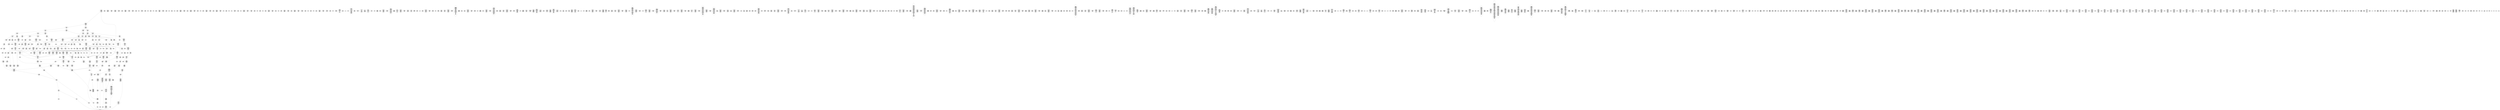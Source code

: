/* Generated by GvGen v.1.0 (https://www.github.com/stricaud/gvgen) */

digraph G {
compound=true;
   node1 [label="[anywhere]"];
   node2 [label="# 0x0
PUSHX Data
PUSHX Data
MSTORE
PUSHX LogicData
CALLDATASIZE
LT
PUSHX Data
JUMPI
"];
   node3 [label="# 0xd
PUSHX Data
CALLDATALOAD
PUSHX BitData
SHR
PUSHX LogicData
GT
PUSHX Data
JUMPI
"];
   node4 [label="# 0x1e
PUSHX LogicData
GT
PUSHX Data
JUMPI
"];
   node5 [label="# 0x29
PUSHX LogicData
GT
PUSHX Data
JUMPI
"];
   node6 [label="# 0x34
PUSHX LogicData
EQ
PUSHX Data
JUMPI
"];
   node7 [label="# 0x3f
PUSHX LogicData
EQ
PUSHX Data
JUMPI
"];
   node8 [label="# 0x4a
PUSHX LogicData
EQ
PUSHX Data
JUMPI
"];
   node9 [label="# 0x55
PUSHX LogicData
EQ
PUSHX Data
JUMPI
"];
   node10 [label="# 0x60
PUSHX LogicData
EQ
PUSHX Data
JUMPI
"];
   node11 [label="# 0x6b
PUSHX Data
JUMP
"];
   node12 [label="# 0x6f
JUMPDEST
PUSHX LogicData
EQ
PUSHX Data
JUMPI
"];
   node13 [label="# 0x7b
PUSHX LogicData
EQ
PUSHX Data
JUMPI
"];
   node14 [label="# 0x86
PUSHX LogicData
EQ
PUSHX Data
JUMPI
"];
   node15 [label="# 0x91
PUSHX LogicData
EQ
PUSHX Data
JUMPI
"];
   node16 [label="# 0x9c
PUSHX Data
JUMP
"];
   node17 [label="# 0xa0
JUMPDEST
PUSHX LogicData
GT
PUSHX Data
JUMPI
"];
   node18 [label="# 0xac
PUSHX LogicData
EQ
PUSHX Data
JUMPI
"];
   node19 [label="# 0xb7
PUSHX LogicData
EQ
PUSHX Data
JUMPI
"];
   node20 [label="# 0xc2
PUSHX LogicData
EQ
PUSHX Data
JUMPI
"];
   node21 [label="# 0xcd
PUSHX LogicData
EQ
PUSHX Data
JUMPI
"];
   node22 [label="# 0xd8
PUSHX LogicData
EQ
PUSHX Data
JUMPI
"];
   node23 [label="# 0xe3
PUSHX Data
JUMP
"];
   node24 [label="# 0xe7
JUMPDEST
PUSHX LogicData
EQ
PUSHX Data
JUMPI
"];
   node25 [label="# 0xf3
PUSHX LogicData
EQ
PUSHX Data
JUMPI
"];
   node26 [label="# 0xfe
PUSHX LogicData
EQ
PUSHX Data
JUMPI
"];
   node27 [label="# 0x109
PUSHX LogicData
EQ
PUSHX Data
JUMPI
"];
   node28 [label="# 0x114
PUSHX Data
JUMP
"];
   node29 [label="# 0x118
JUMPDEST
PUSHX LogicData
GT
PUSHX Data
JUMPI
"];
   node30 [label="# 0x124
PUSHX LogicData
GT
PUSHX Data
JUMPI
"];
   node31 [label="# 0x12f
PUSHX LogicData
EQ
PUSHX Data
JUMPI
"];
   node32 [label="# 0x13a
PUSHX LogicData
EQ
PUSHX Data
JUMPI
"];
   node33 [label="# 0x145
PUSHX LogicData
EQ
PUSHX Data
JUMPI
"];
   node34 [label="# 0x150
PUSHX LogicData
EQ
PUSHX Data
JUMPI
"];
   node35 [label="# 0x15b
PUSHX LogicData
EQ
PUSHX Data
JUMPI
"];
   node36 [label="# 0x166
PUSHX Data
JUMP
"];
   node37 [label="# 0x16a
JUMPDEST
PUSHX LogicData
EQ
PUSHX Data
JUMPI
"];
   node38 [label="# 0x176
PUSHX LogicData
EQ
PUSHX Data
JUMPI
"];
   node39 [label="# 0x181
PUSHX LogicData
EQ
PUSHX Data
JUMPI
"];
   node40 [label="# 0x18c
PUSHX LogicData
EQ
PUSHX Data
JUMPI
"];
   node41 [label="# 0x197
PUSHX Data
JUMP
"];
   node42 [label="# 0x19b
JUMPDEST
PUSHX LogicData
GT
PUSHX Data
JUMPI
"];
   node43 [label="# 0x1a7
PUSHX LogicData
EQ
PUSHX Data
JUMPI
"];
   node44 [label="# 0x1b2
PUSHX LogicData
EQ
PUSHX Data
JUMPI
"];
   node45 [label="# 0x1bd
PUSHX LogicData
EQ
PUSHX Data
JUMPI
"];
   node46 [label="# 0x1c8
PUSHX LogicData
EQ
PUSHX Data
JUMPI
"];
   node47 [label="# 0x1d3
PUSHX LogicData
EQ
PUSHX Data
JUMPI
"];
   node48 [label="# 0x1de
PUSHX Data
JUMP
"];
   node49 [label="# 0x1e2
JUMPDEST
PUSHX LogicData
EQ
PUSHX Data
JUMPI
"];
   node50 [label="# 0x1ee
PUSHX LogicData
EQ
PUSHX Data
JUMPI
"];
   node51 [label="# 0x1f9
PUSHX LogicData
EQ
PUSHX Data
JUMPI
"];
   node52 [label="# 0x204
PUSHX LogicData
EQ
PUSHX Data
JUMPI
"];
   node53 [label="# 0x20f
JUMPDEST
PUSHX Data
REVERT
"];
   node54 [label="# 0x214
JUMPDEST
CALLVALUE
ISZERO
PUSHX Data
JUMPI
"];
   node55 [label="# 0x21c
PUSHX Data
REVERT
"];
   node56 [label="# 0x220
JUMPDEST
PUSHX Data
PUSHX ArithData
CALLDATASIZE
SUB
ADD
PUSHX Data
PUSHX Data
JUMP
"];
   node57 [label="# 0x236
JUMPDEST
PUSHX Data
JUMP
"];
   node58 [label="# 0x23b
JUMPDEST
PUSHX MemData
MLOAD
PUSHX Data
PUSHX Data
JUMP
"];
   node59 [label="# 0x248
JUMPDEST
PUSHX MemData
MLOAD
SUB
RETURN
"];
   node60 [label="# 0x251
JUMPDEST
CALLVALUE
ISZERO
PUSHX Data
JUMPI
"];
   node61 [label="# 0x259
PUSHX Data
REVERT
"];
   node62 [label="# 0x25d
JUMPDEST
PUSHX Data
PUSHX Data
JUMP
"];
   node63 [label="# 0x266
JUMPDEST
PUSHX MemData
MLOAD
PUSHX Data
PUSHX Data
JUMP
"];
   node64 [label="# 0x273
JUMPDEST
PUSHX MemData
MLOAD
SUB
RETURN
"];
   node65 [label="# 0x27c
JUMPDEST
CALLVALUE
ISZERO
PUSHX Data
JUMPI
"];
   node66 [label="# 0x284
PUSHX Data
REVERT
"];
   node67 [label="# 0x288
JUMPDEST
PUSHX Data
PUSHX ArithData
CALLDATASIZE
SUB
ADD
PUSHX Data
PUSHX Data
JUMP
"];
   node68 [label="# 0x29e
JUMPDEST
PUSHX Data
JUMP
"];
   node69 [label="# 0x2a3
JUMPDEST
PUSHX MemData
MLOAD
PUSHX Data
PUSHX Data
JUMP
"];
   node70 [label="# 0x2b0
JUMPDEST
PUSHX MemData
MLOAD
SUB
RETURN
"];
   node71 [label="# 0x2b9
JUMPDEST
CALLVALUE
ISZERO
PUSHX Data
JUMPI
"];
   node72 [label="# 0x2c1
PUSHX Data
REVERT
"];
   node73 [label="# 0x2c5
JUMPDEST
PUSHX Data
PUSHX Data
JUMP
"];
   node74 [label="# 0x2ce
JUMPDEST
PUSHX MemData
MLOAD
PUSHX Data
PUSHX Data
JUMP
"];
   node75 [label="# 0x2db
JUMPDEST
PUSHX MemData
MLOAD
SUB
RETURN
"];
   node76 [label="# 0x2e4
JUMPDEST
CALLVALUE
ISZERO
PUSHX Data
JUMPI
"];
   node77 [label="# 0x2ec
PUSHX Data
REVERT
"];
   node78 [label="# 0x2f0
JUMPDEST
PUSHX Data
PUSHX ArithData
CALLDATASIZE
SUB
ADD
PUSHX Data
PUSHX Data
JUMP
"];
   node79 [label="# 0x306
JUMPDEST
PUSHX Data
JUMP
"];
   node80 [label="# 0x30b
JUMPDEST
STOP
"];
   node81 [label="# 0x30d
JUMPDEST
CALLVALUE
ISZERO
PUSHX Data
JUMPI
"];
   node82 [label="# 0x315
PUSHX Data
REVERT
"];
   node83 [label="# 0x319
JUMPDEST
PUSHX Data
PUSHX Data
JUMP
"];
   node84 [label="# 0x322
JUMPDEST
PUSHX MemData
MLOAD
PUSHX Data
PUSHX Data
JUMP
"];
   node85 [label="# 0x32f
JUMPDEST
PUSHX MemData
MLOAD
SUB
RETURN
"];
   node86 [label="# 0x338
JUMPDEST
CALLVALUE
ISZERO
PUSHX Data
JUMPI
"];
   node87 [label="# 0x340
PUSHX Data
REVERT
"];
   node88 [label="# 0x344
JUMPDEST
PUSHX Data
PUSHX ArithData
CALLDATASIZE
SUB
ADD
PUSHX Data
PUSHX Data
JUMP
"];
   node89 [label="# 0x35a
JUMPDEST
PUSHX Data
JUMP
"];
   node90 [label="# 0x35f
JUMPDEST
STOP
"];
   node91 [label="# 0x361
JUMPDEST
CALLVALUE
ISZERO
PUSHX Data
JUMPI
"];
   node92 [label="# 0x369
PUSHX Data
REVERT
"];
   node93 [label="# 0x36d
JUMPDEST
PUSHX Data
PUSHX ArithData
CALLDATASIZE
SUB
ADD
PUSHX Data
PUSHX Data
JUMP
"];
   node94 [label="# 0x383
JUMPDEST
PUSHX Data
JUMP
"];
   node95 [label="# 0x388
JUMPDEST
STOP
"];
   node96 [label="# 0x38a
JUMPDEST
CALLVALUE
ISZERO
PUSHX Data
JUMPI
"];
   node97 [label="# 0x392
PUSHX Data
REVERT
"];
   node98 [label="# 0x396
JUMPDEST
PUSHX Data
PUSHX ArithData
CALLDATASIZE
SUB
ADD
PUSHX Data
PUSHX Data
JUMP
"];
   node99 [label="# 0x3ac
JUMPDEST
PUSHX Data
JUMP
"];
   node100 [label="# 0x3b1
JUMPDEST
PUSHX MemData
MLOAD
PUSHX Data
PUSHX Data
JUMP
"];
   node101 [label="# 0x3be
JUMPDEST
PUSHX MemData
MLOAD
SUB
RETURN
"];
   node102 [label="# 0x3c7
JUMPDEST
CALLVALUE
ISZERO
PUSHX Data
JUMPI
"];
   node103 [label="# 0x3cf
PUSHX Data
REVERT
"];
   node104 [label="# 0x3d3
JUMPDEST
PUSHX Data
PUSHX ArithData
CALLDATASIZE
SUB
ADD
PUSHX Data
PUSHX Data
JUMP
"];
   node105 [label="# 0x3e9
JUMPDEST
PUSHX Data
JUMP
"];
   node106 [label="# 0x3ee
JUMPDEST
STOP
"];
   node107 [label="# 0x3f0
JUMPDEST
CALLVALUE
ISZERO
PUSHX Data
JUMPI
"];
   node108 [label="# 0x3f8
PUSHX Data
REVERT
"];
   node109 [label="# 0x3fc
JUMPDEST
PUSHX Data
PUSHX ArithData
CALLDATASIZE
SUB
ADD
PUSHX Data
PUSHX Data
JUMP
"];
   node110 [label="# 0x412
JUMPDEST
PUSHX Data
JUMP
"];
   node111 [label="# 0x417
JUMPDEST
STOP
"];
   node112 [label="# 0x419
JUMPDEST
CALLVALUE
ISZERO
PUSHX Data
JUMPI
"];
   node113 [label="# 0x421
PUSHX Data
REVERT
"];
   node114 [label="# 0x425
JUMPDEST
PUSHX Data
PUSHX ArithData
CALLDATASIZE
SUB
ADD
PUSHX Data
PUSHX Data
JUMP
"];
   node115 [label="# 0x43b
JUMPDEST
PUSHX Data
JUMP
"];
   node116 [label="# 0x440
JUMPDEST
PUSHX MemData
MLOAD
PUSHX Data
PUSHX Data
JUMP
"];
   node117 [label="# 0x44d
JUMPDEST
PUSHX MemData
MLOAD
SUB
RETURN
"];
   node118 [label="# 0x456
JUMPDEST
CALLVALUE
ISZERO
PUSHX Data
JUMPI
"];
   node119 [label="# 0x45e
PUSHX Data
REVERT
"];
   node120 [label="# 0x462
JUMPDEST
PUSHX Data
PUSHX ArithData
CALLDATASIZE
SUB
ADD
PUSHX Data
PUSHX Data
JUMP
"];
   node121 [label="# 0x478
JUMPDEST
PUSHX Data
JUMP
"];
   node122 [label="# 0x47d
JUMPDEST
PUSHX MemData
MLOAD
PUSHX Data
PUSHX Data
JUMP
"];
   node123 [label="# 0x48a
JUMPDEST
PUSHX MemData
MLOAD
SUB
RETURN
"];
   node124 [label="# 0x493
JUMPDEST
CALLVALUE
ISZERO
PUSHX Data
JUMPI
"];
   node125 [label="# 0x49b
PUSHX Data
REVERT
"];
   node126 [label="# 0x49f
JUMPDEST
PUSHX Data
PUSHX ArithData
CALLDATASIZE
SUB
ADD
PUSHX Data
PUSHX Data
JUMP
"];
   node127 [label="# 0x4b5
JUMPDEST
PUSHX Data
JUMP
"];
   node128 [label="# 0x4ba
JUMPDEST
STOP
"];
   node129 [label="# 0x4bc
JUMPDEST
CALLVALUE
ISZERO
PUSHX Data
JUMPI
"];
   node130 [label="# 0x4c4
PUSHX Data
REVERT
"];
   node131 [label="# 0x4c8
JUMPDEST
PUSHX Data
PUSHX ArithData
CALLDATASIZE
SUB
ADD
PUSHX Data
PUSHX Data
JUMP
"];
   node132 [label="# 0x4de
JUMPDEST
PUSHX Data
JUMP
"];
   node133 [label="# 0x4e3
JUMPDEST
PUSHX MemData
MLOAD
PUSHX Data
PUSHX Data
JUMP
"];
   node134 [label="# 0x4f0
JUMPDEST
PUSHX MemData
MLOAD
SUB
RETURN
"];
   node135 [label="# 0x4f9
JUMPDEST
CALLVALUE
ISZERO
PUSHX Data
JUMPI
"];
   node136 [label="# 0x501
PUSHX Data
REVERT
"];
   node137 [label="# 0x505
JUMPDEST
PUSHX Data
PUSHX ArithData
CALLDATASIZE
SUB
ADD
PUSHX Data
PUSHX Data
JUMP
"];
   node138 [label="# 0x51b
JUMPDEST
PUSHX Data
JUMP
"];
   node139 [label="# 0x520
JUMPDEST
PUSHX MemData
MLOAD
PUSHX Data
PUSHX Data
JUMP
"];
   node140 [label="# 0x52d
JUMPDEST
PUSHX MemData
MLOAD
SUB
RETURN
"];
   node141 [label="# 0x536
JUMPDEST
CALLVALUE
ISZERO
PUSHX Data
JUMPI
"];
   node142 [label="# 0x53e
PUSHX Data
REVERT
"];
   node143 [label="# 0x542
JUMPDEST
PUSHX Data
PUSHX Data
JUMP
"];
   node144 [label="# 0x54b
JUMPDEST
STOP
"];
   node145 [label="# 0x54d
JUMPDEST
PUSHX Data
PUSHX ArithData
CALLDATASIZE
SUB
ADD
PUSHX Data
PUSHX Data
JUMP
"];
   node146 [label="# 0x562
JUMPDEST
PUSHX Data
JUMP
"];
   node147 [label="# 0x567
JUMPDEST
STOP
"];
   node148 [label="# 0x569
JUMPDEST
PUSHX Data
PUSHX Data
JUMP
"];
   node149 [label="# 0x571
JUMPDEST
STOP
"];
   node150 [label="# 0x573
JUMPDEST
CALLVALUE
ISZERO
PUSHX Data
JUMPI
"];
   node151 [label="# 0x57b
PUSHX Data
REVERT
"];
   node152 [label="# 0x57f
JUMPDEST
PUSHX Data
PUSHX Data
JUMP
"];
   node153 [label="# 0x588
JUMPDEST
PUSHX MemData
MLOAD
PUSHX Data
PUSHX Data
JUMP
"];
   node154 [label="# 0x595
JUMPDEST
PUSHX MemData
MLOAD
SUB
RETURN
"];
   node155 [label="# 0x59e
JUMPDEST
CALLVALUE
ISZERO
PUSHX Data
JUMPI
"];
   node156 [label="# 0x5a6
PUSHX Data
REVERT
"];
   node157 [label="# 0x5aa
JUMPDEST
PUSHX Data
PUSHX ArithData
CALLDATASIZE
SUB
ADD
PUSHX Data
PUSHX Data
JUMP
"];
   node158 [label="# 0x5c0
JUMPDEST
PUSHX Data
JUMP
"];
   node159 [label="# 0x5c5
JUMPDEST
STOP
"];
   node160 [label="# 0x5c7
JUMPDEST
CALLVALUE
ISZERO
PUSHX Data
JUMPI
"];
   node161 [label="# 0x5cf
PUSHX Data
REVERT
"];
   node162 [label="# 0x5d3
JUMPDEST
PUSHX Data
PUSHX Data
JUMP
"];
   node163 [label="# 0x5dc
JUMPDEST
PUSHX MemData
MLOAD
PUSHX Data
PUSHX Data
JUMP
"];
   node164 [label="# 0x5e9
JUMPDEST
PUSHX MemData
MLOAD
SUB
RETURN
"];
   node165 [label="# 0x5f2
JUMPDEST
CALLVALUE
ISZERO
PUSHX Data
JUMPI
"];
   node166 [label="# 0x5fa
PUSHX Data
REVERT
"];
   node167 [label="# 0x5fe
JUMPDEST
PUSHX Data
PUSHX Data
JUMP
"];
   node168 [label="# 0x607
JUMPDEST
PUSHX MemData
MLOAD
PUSHX Data
PUSHX Data
JUMP
"];
   node169 [label="# 0x614
JUMPDEST
PUSHX MemData
MLOAD
SUB
RETURN
"];
   node170 [label="# 0x61d
JUMPDEST
PUSHX Data
PUSHX ArithData
CALLDATASIZE
SUB
ADD
PUSHX Data
PUSHX Data
JUMP
"];
   node171 [label="# 0x632
JUMPDEST
PUSHX Data
JUMP
"];
   node172 [label="# 0x637
JUMPDEST
STOP
"];
   node173 [label="# 0x639
JUMPDEST
CALLVALUE
ISZERO
PUSHX Data
JUMPI
"];
   node174 [label="# 0x641
PUSHX Data
REVERT
"];
   node175 [label="# 0x645
JUMPDEST
PUSHX Data
PUSHX ArithData
CALLDATASIZE
SUB
ADD
PUSHX Data
PUSHX Data
JUMP
"];
   node176 [label="# 0x65b
JUMPDEST
PUSHX Data
JUMP
"];
   node177 [label="# 0x660
JUMPDEST
STOP
"];
   node178 [label="# 0x662
JUMPDEST
CALLVALUE
ISZERO
PUSHX Data
JUMPI
"];
   node179 [label="# 0x66a
PUSHX Data
REVERT
"];
   node180 [label="# 0x66e
JUMPDEST
PUSHX Data
PUSHX ArithData
CALLDATASIZE
SUB
ADD
PUSHX Data
PUSHX Data
JUMP
"];
   node181 [label="# 0x684
JUMPDEST
PUSHX Data
JUMP
"];
   node182 [label="# 0x689
JUMPDEST
PUSHX MemData
MLOAD
PUSHX Data
PUSHX Data
JUMP
"];
   node183 [label="# 0x696
JUMPDEST
PUSHX MemData
MLOAD
SUB
RETURN
"];
   node184 [label="# 0x69f
JUMPDEST
CALLVALUE
ISZERO
PUSHX Data
JUMPI
"];
   node185 [label="# 0x6a7
PUSHX Data
REVERT
"];
   node186 [label="# 0x6ab
JUMPDEST
PUSHX Data
PUSHX ArithData
CALLDATASIZE
SUB
ADD
PUSHX Data
PUSHX Data
JUMP
"];
   node187 [label="# 0x6c1
JUMPDEST
PUSHX Data
JUMP
"];
   node188 [label="# 0x6c6
JUMPDEST
STOP
"];
   node189 [label="# 0x6c8
JUMPDEST
CALLVALUE
ISZERO
PUSHX Data
JUMPI
"];
   node190 [label="# 0x6d0
PUSHX Data
REVERT
"];
   node191 [label="# 0x6d4
JUMPDEST
PUSHX Data
PUSHX ArithData
CALLDATASIZE
SUB
ADD
PUSHX Data
PUSHX Data
JUMP
"];
   node192 [label="# 0x6ea
JUMPDEST
PUSHX Data
JUMP
"];
   node193 [label="# 0x6ef
JUMPDEST
PUSHX MemData
MLOAD
PUSHX Data
PUSHX Data
JUMP
"];
   node194 [label="# 0x6fc
JUMPDEST
PUSHX MemData
MLOAD
SUB
RETURN
"];
   node195 [label="# 0x705
JUMPDEST
CALLVALUE
ISZERO
PUSHX Data
JUMPI
"];
   node196 [label="# 0x70d
PUSHX Data
REVERT
"];
   node197 [label="# 0x711
JUMPDEST
PUSHX Data
PUSHX ArithData
CALLDATASIZE
SUB
ADD
PUSHX Data
PUSHX Data
JUMP
"];
   node198 [label="# 0x727
JUMPDEST
PUSHX Data
JUMP
"];
   node199 [label="# 0x72c
JUMPDEST
PUSHX MemData
MLOAD
PUSHX Data
PUSHX Data
JUMP
"];
   node200 [label="# 0x739
JUMPDEST
PUSHX MemData
MLOAD
SUB
RETURN
"];
   node201 [label="# 0x742
JUMPDEST
CALLVALUE
ISZERO
PUSHX Data
JUMPI
"];
   node202 [label="# 0x74a
PUSHX Data
REVERT
"];
   node203 [label="# 0x74e
JUMPDEST
PUSHX Data
PUSHX Data
JUMP
"];
   node204 [label="# 0x757
JUMPDEST
PUSHX MemData
MLOAD
PUSHX Data
PUSHX Data
JUMP
"];
   node205 [label="# 0x764
JUMPDEST
PUSHX MemData
MLOAD
SUB
RETURN
"];
   node206 [label="# 0x76d
JUMPDEST
CALLVALUE
ISZERO
PUSHX Data
JUMPI
"];
   node207 [label="# 0x775
PUSHX Data
REVERT
"];
   node208 [label="# 0x779
JUMPDEST
PUSHX Data
PUSHX ArithData
CALLDATASIZE
SUB
ADD
PUSHX Data
PUSHX Data
JUMP
"];
   node209 [label="# 0x78f
JUMPDEST
PUSHX Data
JUMP
"];
   node210 [label="# 0x794
JUMPDEST
STOP
"];
   node211 [label="# 0x796
JUMPDEST
CALLVALUE
ISZERO
PUSHX Data
JUMPI
"];
   node212 [label="# 0x79e
PUSHX Data
REVERT
"];
   node213 [label="# 0x7a2
JUMPDEST
PUSHX Data
PUSHX ArithData
CALLDATASIZE
SUB
ADD
PUSHX Data
PUSHX Data
JUMP
"];
   node214 [label="# 0x7b8
JUMPDEST
PUSHX Data
JUMP
"];
   node215 [label="# 0x7bd
JUMPDEST
STOP
"];
   node216 [label="# 0x7bf
JUMPDEST
CALLVALUE
ISZERO
PUSHX Data
JUMPI
"];
   node217 [label="# 0x7c7
PUSHX Data
REVERT
"];
   node218 [label="# 0x7cb
JUMPDEST
PUSHX Data
PUSHX ArithData
CALLDATASIZE
SUB
ADD
PUSHX Data
PUSHX Data
JUMP
"];
   node219 [label="# 0x7e1
JUMPDEST
PUSHX Data
JUMP
"];
   node220 [label="# 0x7e6
JUMPDEST
PUSHX MemData
MLOAD
PUSHX Data
PUSHX Data
JUMP
"];
   node221 [label="# 0x7f3
JUMPDEST
PUSHX MemData
MLOAD
SUB
RETURN
"];
   node222 [label="# 0x7fc
JUMPDEST
CALLVALUE
ISZERO
PUSHX Data
JUMPI
"];
   node223 [label="# 0x804
PUSHX Data
REVERT
"];
   node224 [label="# 0x808
JUMPDEST
PUSHX Data
PUSHX Data
JUMP
"];
   node225 [label="# 0x811
JUMPDEST
PUSHX MemData
MLOAD
PUSHX Data
PUSHX Data
JUMP
"];
   node226 [label="# 0x81e
JUMPDEST
PUSHX MemData
MLOAD
SUB
RETURN
"];
   node227 [label="# 0x827
JUMPDEST
CALLVALUE
ISZERO
PUSHX Data
JUMPI
"];
   node228 [label="# 0x82f
PUSHX Data
REVERT
"];
   node229 [label="# 0x833
JUMPDEST
PUSHX Data
PUSHX ArithData
CALLDATASIZE
SUB
ADD
PUSHX Data
PUSHX Data
JUMP
"];
   node230 [label="# 0x849
JUMPDEST
PUSHX Data
JUMP
"];
   node231 [label="# 0x84e
JUMPDEST
STOP
"];
   node232 [label="# 0x850
JUMPDEST
CALLVALUE
ISZERO
PUSHX Data
JUMPI
"];
   node233 [label="# 0x858
PUSHX Data
REVERT
"];
   node234 [label="# 0x85c
JUMPDEST
PUSHX Data
PUSHX Data
JUMP
"];
   node235 [label="# 0x865
JUMPDEST
PUSHX MemData
MLOAD
PUSHX Data
PUSHX Data
JUMP
"];
   node236 [label="# 0x872
JUMPDEST
PUSHX MemData
MLOAD
SUB
RETURN
"];
   node237 [label="# 0x87b
JUMPDEST
PUSHX Data
PUSHX BitData
PUSHX BitData
NOT
AND
PUSHX BitData
NOT
AND
EQ
PUSHX Data
JUMPI
"];
   node238 [label="# 0x8e4
PUSHX Data
PUSHX Data
JUMP
"];
   node239 [label="# 0x8ed
JUMPDEST
"];
   node240 [label="# 0x8ee
JUMPDEST
JUMP
"];
   node241 [label="# 0x8f5
JUMPDEST
PUSHX Data
PUSHX StorData
SLOAD
PUSHX Data
PUSHX Data
JUMP
"];
   node242 [label="# 0x904
JUMPDEST
PUSHX ArithData
ADD
PUSHX ArithData
DIV
MUL
PUSHX ArithData
ADD
PUSHX MemData
MLOAD
ADD
PUSHX Data
MSTORE
MSTORE
PUSHX ArithData
ADD
SLOAD
PUSHX Data
PUSHX Data
JUMP
"];
   node243 [label="# 0x930
JUMPDEST
ISZERO
PUSHX Data
JUMPI
"];
   node244 [label="# 0x937
PUSHX LogicData
LT
PUSHX Data
JUMPI
"];
   node245 [label="# 0x93f
PUSHX ArithData
SLOAD
DIV
MUL
MSTORE
PUSHX ArithData
ADD
PUSHX Data
JUMP
"];
   node246 [label="# 0x952
JUMPDEST
ADD
PUSHX Data
MSTORE
PUSHX Data
PUSHX Data
SHA3
"];
   node247 [label="# 0x960
JUMPDEST
SLOAD
MSTORE
PUSHX ArithData
ADD
PUSHX ArithData
ADD
GT
PUSHX Data
JUMPI
"];
   node248 [label="# 0x974
SUB
PUSHX BitData
AND
ADD
"];
   node249 [label="# 0x97d
JUMPDEST
JUMP
"];
   node250 [label="# 0x987
JUMPDEST
PUSHX Data
PUSHX Data
PUSHX Data
JUMP
"];
   node251 [label="# 0x992
JUMPDEST
PUSHX Data
JUMPI
"];
   node252 [label="# 0x997
PUSHX MemData
MLOAD
PUSHX Data
MSTORE
PUSHX ArithData
ADD
PUSHX Data
PUSHX Data
JUMP
"];
   node253 [label="# 0x9c8
JUMPDEST
PUSHX MemData
MLOAD
SUB
REVERT
"];
   node254 [label="# 0x9d1
JUMPDEST
PUSHX Data
PUSHX ArithData
MSTORE
PUSHX ArithData
ADD
MSTORE
PUSHX ArithData
ADD
PUSHX Data
SHA3
PUSHX ArithData
SLOAD
PUSHX ArithData
EXP
DIV
PUSHX BitData
AND
JUMP
"];
   node255 [label="# 0xa0c
JUMPDEST
PUSHX Data
JUMP
"];
   node256 [label="# 0xa11
JUMPDEST
PUSHX Data
PUSHX Data
PUSHX Data
JUMP
"];
   node257 [label="# 0xa1c
JUMPDEST
PUSHX BitData
AND
PUSHX BitData
AND
EQ
ISZERO
PUSHX Data
JUMPI
"];
   node258 [label="# 0xa53
PUSHX MemData
MLOAD
PUSHX Data
MSTORE
PUSHX ArithData
ADD
PUSHX Data
PUSHX Data
JUMP
"];
   node259 [label="# 0xa84
JUMPDEST
PUSHX MemData
MLOAD
SUB
REVERT
"];
   node260 [label="# 0xa8d
JUMPDEST
PUSHX BitData
AND
PUSHX Data
PUSHX Data
JUMP
"];
   node261 [label="# 0xaac
JUMPDEST
PUSHX BitData
AND
EQ
PUSHX Data
JUMPI
"];
   node262 [label="# 0xac9
PUSHX Data
PUSHX Data
PUSHX Data
JUMP
"];
   node263 [label="# 0xad5
JUMPDEST
PUSHX Data
JUMP
"];
   node264 [label="# 0xada
JUMPDEST
"];
   node265 [label="# 0xadb
JUMPDEST
PUSHX Data
JUMPI
"];
   node266 [label="# 0xae0
PUSHX MemData
MLOAD
PUSHX Data
MSTORE
PUSHX ArithData
ADD
PUSHX Data
PUSHX Data
JUMP
"];
   node267 [label="# 0xb11
JUMPDEST
PUSHX MemData
MLOAD
SUB
REVERT
"];
   node268 [label="# 0xb1a
JUMPDEST
PUSHX Data
PUSHX Data
JUMP
"];
   node269 [label="# 0xb24
JUMPDEST
JUMP
"];
   node270 [label="# 0xb29
JUMPDEST
PUSHX Data
PUSHX StorData
SLOAD
JUMP
"];
   node271 [label="# 0xb36
JUMPDEST
PUSHX Data
PUSHX Data
JUMP
"];
   node272 [label="# 0xb3e
JUMPDEST
PUSHX BitData
AND
PUSHX Data
PUSHX Data
JUMP
"];
   node273 [label="# 0xb5c
JUMPDEST
PUSHX BitData
AND
EQ
PUSHX Data
JUMPI
"];
   node274 [label="# 0xb78
PUSHX MemData
MLOAD
PUSHX Data
MSTORE
PUSHX ArithData
ADD
PUSHX Data
PUSHX Data
JUMP
"];
   node275 [label="# 0xba9
JUMPDEST
PUSHX MemData
MLOAD
SUB
REVERT
"];
   node276 [label="# 0xbb2
JUMPDEST
PUSHX LogicData
PUSHX Data
PUSHX ArithData
PUSHX BitData
AND
PUSHX BitData
AND
MSTORE
PUSHX ArithData
ADD
MSTORE
PUSHX ArithData
ADD
PUSHX Data
SHA3
PUSHX ArithData
PUSHX ArithData
EXP
SLOAD
PUSHX ArithData
MUL
NOT
AND
ISZERO
ISZERO
MUL
OR
SSTORE
JUMP
"];
   node277 [label="# 0xc0d
JUMPDEST
PUSHX Data
PUSHX Data
PUSHX Data
JUMP
"];
   node278 [label="# 0xc18
JUMPDEST
PUSHX Data
JUMP
"];
   node279 [label="# 0xc1e
JUMPDEST
PUSHX Data
JUMPI
"];
   node280 [label="# 0xc23
PUSHX MemData
MLOAD
PUSHX Data
MSTORE
PUSHX ArithData
ADD
PUSHX Data
PUSHX Data
JUMP
"];
   node281 [label="# 0xc54
JUMPDEST
PUSHX MemData
MLOAD
SUB
REVERT
"];
   node282 [label="# 0xc5d
JUMPDEST
PUSHX Data
PUSHX Data
JUMP
"];
   node283 [label="# 0xc68
JUMPDEST
JUMP
"];
   node284 [label="# 0xc6d
JUMPDEST
PUSHX Data
PUSHX Data
PUSHX Data
JUMP
"];
   node285 [label="# 0xc78
JUMPDEST
LT
PUSHX Data
JUMPI
"];
   node286 [label="# 0xc7f
PUSHX MemData
MLOAD
PUSHX Data
MSTORE
PUSHX ArithData
ADD
PUSHX Data
PUSHX Data
JUMP
"];
   node287 [label="# 0xcb0
JUMPDEST
PUSHX MemData
MLOAD
SUB
REVERT
"];
   node288 [label="# 0xcb9
JUMPDEST
PUSHX Data
PUSHX ArithData
PUSHX BitData
AND
PUSHX BitData
AND
MSTORE
PUSHX ArithData
ADD
MSTORE
PUSHX ArithData
ADD
PUSHX Data
SHA3
PUSHX ArithData
MSTORE
PUSHX ArithData
ADD
MSTORE
PUSHX ArithData
ADD
PUSHX Data
SHA3
SLOAD
JUMP
"];
   node289 [label="# 0xd12
JUMPDEST
PUSHX Data
PUSHX Data
JUMP
"];
   node290 [label="# 0xd1a
JUMPDEST
PUSHX BitData
AND
PUSHX Data
PUSHX Data
JUMP
"];
   node291 [label="# 0xd38
JUMPDEST
PUSHX BitData
AND
EQ
PUSHX Data
JUMPI
"];
   node292 [label="# 0xd54
PUSHX MemData
MLOAD
PUSHX Data
MSTORE
PUSHX ArithData
ADD
PUSHX Data
PUSHX Data
JUMP
"];
   node293 [label="# 0xd85
JUMPDEST
PUSHX MemData
MLOAD
SUB
REVERT
"];
   node294 [label="# 0xd8e
JUMPDEST
PUSHX Data
SSTORE
JUMP
"];
   node295 [label="# 0xd98
JUMPDEST
PUSHX Data
PUSHX MemData
MLOAD
PUSHX ArithData
ADD
PUSHX Data
MSTORE
PUSHX Data
MSTORE
PUSHX Data
JUMP
"];
   node296 [label="# 0xdb3
JUMPDEST
JUMP
"];
   node297 [label="# 0xdb8
JUMPDEST
PUSHX Data
PUSHX Data
PUSHX Data
PUSHX Data
JUMP
"];
   node298 [label="# 0xdc5
JUMPDEST
PUSHX LogicData
EQ
ISZERO
PUSHX Data
JUMPI
"];
   node299 [label="# 0xdd1
PUSHX LogicData
PUSHX LogicData
GT
ISZERO
PUSHX Data
JUMPI
"];
   node300 [label="# 0xde3
PUSHX Data
PUSHX Data
MSTORE
PUSHX Data
PUSHX Data
MSTORE
PUSHX Data
PUSHX Data
REVERT
"];
   node301 [label="# 0xe11
JUMPDEST
PUSHX MemData
MLOAD
MSTORE
PUSHX ArithData
MUL
PUSHX ArithData
ADD
ADD
PUSHX Data
MSTORE
ISZERO
PUSHX Data
JUMPI
"];
   node302 [label="# 0xe2b
PUSHX ArithData
ADD
PUSHX ArithData
MUL
CALLDATASIZE
CALLDATACOPY
ADD
"];
   node303 [label="# 0xe3f
JUMPDEST
PUSHX Data
JUMP
"];
   node304 [label="# 0xe48
JUMPDEST
PUSHX Data
PUSHX LogicData
GT
ISZERO
PUSHX Data
JUMPI
"];
   node305 [label="# 0xe5c
PUSHX Data
PUSHX Data
MSTORE
PUSHX Data
PUSHX Data
MSTORE
PUSHX Data
PUSHX Data
REVERT
"];
   node306 [label="# 0xe8a
JUMPDEST
PUSHX MemData
MLOAD
MSTORE
PUSHX ArithData
MUL
PUSHX ArithData
ADD
ADD
PUSHX Data
MSTORE
ISZERO
PUSHX Data
JUMPI
"];
   node307 [label="# 0xea4
PUSHX ArithData
ADD
PUSHX ArithData
MUL
CALLDATASIZE
CALLDATACOPY
ADD
"];
   node308 [label="# 0xeb8
JUMPDEST
PUSHX Data
"];
   node309 [label="# 0xebe
JUMPDEST
LT
ISZERO
PUSHX Data
JUMPI
"];
   node310 [label="# 0xec7
PUSHX Data
PUSHX Data
JUMP
"];
   node311 [label="# 0xed0
JUMPDEST
MLOAD
LT
PUSHX Data
JUMPI
"];
   node312 [label="# 0xedb
PUSHX Data
PUSHX Data
MSTORE
PUSHX Data
PUSHX Data
MSTORE
PUSHX Data
PUSHX Data
REVERT
"];
   node313 [label="# 0xf09
JUMPDEST
PUSHX ArithData
MUL
PUSHX ArithData
ADD
ADD
MSTORE
PUSHX Data
PUSHX Data
JUMP
"];
   node314 [label="# 0xf20
JUMPDEST
PUSHX Data
JUMP
"];
   node315 [label="# 0xf28
JUMPDEST
"];
   node316 [label="# 0xf2f
JUMPDEST
JUMP
"];
   node317 [label="# 0xf34
JUMPDEST
PUSHX Data
PUSHX Data
PUSHX Data
JUMP
"];
   node318 [label="# 0xf3e
JUMPDEST
LT
PUSHX Data
JUMPI
"];
   node319 [label="# 0xf45
PUSHX MemData
MLOAD
PUSHX Data
MSTORE
PUSHX ArithData
ADD
PUSHX Data
PUSHX Data
JUMP
"];
   node320 [label="# 0xf76
JUMPDEST
PUSHX MemData
MLOAD
SUB
REVERT
"];
   node321 [label="# 0xf7f
JUMPDEST
PUSHX StorData
SLOAD
LT
PUSHX Data
JUMPI
"];
   node322 [label="# 0xf8b
PUSHX Data
PUSHX Data
MSTORE
PUSHX Data
PUSHX Data
MSTORE
PUSHX Data
PUSHX Data
REVERT
"];
   node323 [label="# 0xfb9
JUMPDEST
PUSHX Data
MSTORE
PUSHX Data
PUSHX Data
SHA3
ADD
SLOAD
JUMP
"];
   node324 [label="# 0xfcb
JUMPDEST
PUSHX Data
PUSHX Data
JUMP
"];
   node325 [label="# 0xfd3
JUMPDEST
PUSHX BitData
AND
PUSHX Data
PUSHX Data
JUMP
"];
   node326 [label="# 0xff1
JUMPDEST
PUSHX BitData
AND
EQ
PUSHX Data
JUMPI
"];
   node327 [label="# 0x100d
PUSHX MemData
MLOAD
PUSHX Data
MSTORE
PUSHX ArithData
ADD
PUSHX Data
PUSHX Data
JUMP
"];
   node328 [label="# 0x103e
JUMPDEST
PUSHX MemData
MLOAD
SUB
REVERT
"];
   node329 [label="# 0x1047
JUMPDEST
PUSHX Data
MLOAD
PUSHX ArithData
ADD
PUSHX Data
PUSHX Data
JUMP
"];
   node330 [label="# 0x105d
JUMPDEST
JUMP
"];
   node331 [label="# 0x1061
JUMPDEST
PUSHX Data
PUSHX Data
PUSHX ArithData
MSTORE
PUSHX ArithData
ADD
MSTORE
PUSHX ArithData
ADD
PUSHX Data
SHA3
PUSHX ArithData
SLOAD
PUSHX ArithData
EXP
DIV
PUSHX BitData
AND
PUSHX BitData
PUSHX BitData
AND
PUSHX BitData
AND
EQ
ISZERO
PUSHX Data
JUMPI
"];
   node332 [label="# 0x10d0
PUSHX MemData
MLOAD
PUSHX Data
MSTORE
PUSHX ArithData
ADD
PUSHX Data
PUSHX Data
JUMP
"];
   node333 [label="# 0x1101
JUMPDEST
PUSHX MemData
MLOAD
SUB
REVERT
"];
   node334 [label="# 0x110a
JUMPDEST
JUMP
"];
   node335 [label="# 0x1113
JUMPDEST
PUSHX BitData
PUSHX BitData
AND
PUSHX BitData
AND
EQ
ISZERO
PUSHX Data
JUMPI
"];
   node336 [label="# 0x114a
PUSHX MemData
MLOAD
PUSHX Data
MSTORE
PUSHX ArithData
ADD
PUSHX Data
PUSHX Data
JUMP
"];
   node337 [label="# 0x117b
JUMPDEST
PUSHX MemData
MLOAD
SUB
REVERT
"];
   node338 [label="# 0x1184
JUMPDEST
PUSHX Data
PUSHX ArithData
PUSHX BitData
AND
PUSHX BitData
AND
MSTORE
PUSHX ArithData
ADD
MSTORE
PUSHX ArithData
ADD
PUSHX Data
SHA3
SLOAD
JUMP
"];
   node339 [label="# 0x11cb
JUMPDEST
PUSHX Data
PUSHX Data
JUMP
"];
   node340 [label="# 0x11d3
JUMPDEST
PUSHX BitData
AND
PUSHX Data
PUSHX Data
JUMP
"];
   node341 [label="# 0x11f1
JUMPDEST
PUSHX BitData
AND
EQ
PUSHX Data
JUMPI
"];
   node342 [label="# 0x120d
PUSHX MemData
MLOAD
PUSHX Data
MSTORE
PUSHX ArithData
ADD
PUSHX Data
PUSHX Data
JUMP
"];
   node343 [label="# 0x123e
JUMPDEST
PUSHX MemData
MLOAD
SUB
REVERT
"];
   node344 [label="# 0x1247
JUMPDEST
PUSHX Data
PUSHX Data
PUSHX Data
JUMP
"];
   node345 [label="# 0x1251
JUMPDEST
JUMP
"];
   node346 [label="# 0x1253
JUMPDEST
PUSHX Data
PUSHX StorData
SLOAD
PUSHX Data
PUSHX Data
JUMP
"];
   node347 [label="# 0x1264
JUMPDEST
TIMESTAMP
LT
ISZERO
PUSHX Data
JUMPI
"];
   node348 [label="# 0x126c
PUSHX MemData
MLOAD
PUSHX Data
MSTORE
PUSHX ArithData
ADD
PUSHX Data
PUSHX Data
JUMP
"];
   node349 [label="# 0x129d
JUMPDEST
PUSHX MemData
MLOAD
SUB
REVERT
"];
   node350 [label="# 0x12a6
JUMPDEST
PUSHX StorData
SLOAD
TIMESTAMP
LT
PUSHX Data
JUMPI
"];
   node351 [label="# 0x12b0
PUSHX MemData
MLOAD
PUSHX Data
MSTORE
PUSHX ArithData
ADD
PUSHX Data
PUSHX Data
JUMP
"];
   node352 [label="# 0x12e1
JUMPDEST
PUSHX MemData
MLOAD
SUB
REVERT
"];
   node353 [label="# 0x12ea
JUMPDEST
PUSHX Data
PUSHX Data
PUSHX Data
JUMP
"];
   node354 [label="# 0x12f4
JUMPDEST
PUSHX StorData
SLOAD
GT
ISZERO
PUSHX Data
JUMPI
"];
   node355 [label="# 0x1301
PUSHX MemData
MLOAD
PUSHX Data
MSTORE
PUSHX ArithData
ADD
PUSHX Data
PUSHX Data
JUMP
"];
   node356 [label="# 0x1332
JUMPDEST
PUSHX MemData
MLOAD
SUB
REVERT
"];
   node357 [label="# 0x133b
JUMPDEST
PUSHX LogicData
ISZERO
ISZERO
PUSHX Data
PUSHX ArithData
CALLER
PUSHX BitData
AND
PUSHX BitData
AND
MSTORE
PUSHX ArithData
ADD
MSTORE
PUSHX ArithData
ADD
PUSHX Data
SHA3
PUSHX ArithData
SLOAD
PUSHX ArithData
EXP
DIV
PUSHX BitData
AND
ISZERO
ISZERO
EQ
PUSHX Data
JUMPI
"];
   node358 [label="# 0x1394
PUSHX MemData
MLOAD
PUSHX Data
MSTORE
PUSHX ArithData
ADD
PUSHX Data
PUSHX Data
JUMP
"];
   node359 [label="# 0x13c5
JUMPDEST
PUSHX MemData
MLOAD
SUB
REVERT
"];
   node360 [label="# 0x13ce
JUMPDEST
PUSHX StorData
SLOAD
PUSHX Data
PUSHX ArithData
CALLER
PUSHX BitData
AND
PUSHX BitData
AND
MSTORE
PUSHX ArithData
ADD
MSTORE
PUSHX ArithData
ADD
PUSHX Data
SHA3
SLOAD
PUSHX Data
PUSHX Data
JUMP
"];
   node361 [label="# 0x141c
JUMPDEST
GT
ISZERO
PUSHX Data
JUMPI
"];
   node362 [label="# 0x1423
PUSHX MemData
MLOAD
PUSHX Data
MSTORE
PUSHX ArithData
ADD
PUSHX Data
PUSHX Data
JUMP
"];
   node363 [label="# 0x1454
JUMPDEST
PUSHX MemData
MLOAD
SUB
REVERT
"];
   node364 [label="# 0x145d
JUMPDEST
CALLVALUE
PUSHX StorData
SLOAD
PUSHX Data
PUSHX Data
JUMP
"];
   node365 [label="# 0x146c
JUMPDEST
GT
ISZERO
PUSHX Data
JUMPI
"];
   node366 [label="# 0x1473
PUSHX MemData
MLOAD
PUSHX Data
MSTORE
PUSHX ArithData
ADD
PUSHX Data
PUSHX Data
JUMP
"];
   node367 [label="# 0x14a4
JUMPDEST
PUSHX MemData
MLOAD
SUB
REVERT
"];
   node368 [label="# 0x14ad
JUMPDEST
PUSHX Data
"];
   node369 [label="# 0x14b0
JUMPDEST
LT
ISZERO
PUSHX Data
JUMPI
"];
   node370 [label="# 0x14b9
PUSHX Data
CALLER
PUSHX Data
PUSHX Data
JUMP
"];
   node371 [label="# 0x14c8
JUMPDEST
PUSHX Data
JUMP
"];
   node372 [label="# 0x14cd
JUMPDEST
PUSHX Data
PUSHX Data
JUMP
"];
   node373 [label="# 0x14d8
JUMPDEST
PUSHX Data
JUMP
"];
   node374 [label="# 0x14e0
JUMPDEST
PUSHX Data
PUSHX ArithData
CALLER
PUSHX BitData
AND
PUSHX BitData
AND
MSTORE
PUSHX ArithData
ADD
MSTORE
PUSHX ArithData
ADD
PUSHX Data
SHA3
PUSHX Data
SLOAD
PUSHX Data
PUSHX Data
JUMP
"];
   node375 [label="# 0x1530
JUMPDEST
SSTORE
JUMP
"];
   node376 [label="# 0x153b
JUMPDEST
PUSHX Data
PUSHX Data
JUMP
"];
   node377 [label="# 0x1543
JUMPDEST
PUSHX BitData
AND
PUSHX Data
PUSHX Data
JUMP
"];
   node378 [label="# 0x1561
JUMPDEST
PUSHX BitData
AND
EQ
PUSHX Data
JUMPI
"];
   node379 [label="# 0x157d
PUSHX MemData
MLOAD
PUSHX Data
MSTORE
PUSHX ArithData
ADD
PUSHX Data
PUSHX Data
JUMP
"];
   node380 [label="# 0x15ae
JUMPDEST
PUSHX MemData
MLOAD
SUB
REVERT
"];
   node381 [label="# 0x15b7
JUMPDEST
CALLER
PUSHX BitData
AND
PUSHX ArithData
SELFBALANCE
ISZERO
MUL
PUSHX MemData
MLOAD
PUSHX Data
PUSHX MemData
MLOAD
SUB
CALL
PUSHX Data
JUMPI
"];
   node382 [label="# 0x15f1
PUSHX Data
REVERT
"];
   node383 [label="# 0x15f5
JUMPDEST
JUMP
"];
   node384 [label="# 0x15f7
JUMPDEST
PUSHX Data
PUSHX StorData
PUSHX ArithData
SLOAD
PUSHX ArithData
EXP
DIV
PUSHX BitData
AND
JUMP
"];
   node385 [label="# 0x1621
JUMPDEST
PUSHX Data
PUSHX Data
JUMP
"];
   node386 [label="# 0x1629
JUMPDEST
PUSHX BitData
AND
PUSHX Data
PUSHX Data
JUMP
"];
   node387 [label="# 0x1647
JUMPDEST
PUSHX BitData
AND
EQ
PUSHX Data
JUMPI
"];
   node388 [label="# 0x1663
PUSHX MemData
MLOAD
PUSHX Data
MSTORE
PUSHX ArithData
ADD
PUSHX Data
PUSHX Data
JUMP
"];
   node389 [label="# 0x1694
JUMPDEST
PUSHX MemData
MLOAD
SUB
REVERT
"];
   node390 [label="# 0x169d
JUMPDEST
PUSHX Data
SSTORE
JUMP
"];
   node391 [label="# 0x16a7
JUMPDEST
PUSHX Data
PUSHX StorData
SLOAD
PUSHX Data
PUSHX Data
JUMP
"];
   node392 [label="# 0x16b6
JUMPDEST
PUSHX ArithData
ADD
PUSHX ArithData
DIV
MUL
PUSHX ArithData
ADD
PUSHX MemData
MLOAD
ADD
PUSHX Data
MSTORE
MSTORE
PUSHX ArithData
ADD
SLOAD
PUSHX Data
PUSHX Data
JUMP
"];
   node393 [label="# 0x16e2
JUMPDEST
ISZERO
PUSHX Data
JUMPI
"];
   node394 [label="# 0x16e9
PUSHX LogicData
LT
PUSHX Data
JUMPI
"];
   node395 [label="# 0x16f1
PUSHX ArithData
SLOAD
DIV
MUL
MSTORE
PUSHX ArithData
ADD
PUSHX Data
JUMP
"];
   node396 [label="# 0x1704
JUMPDEST
ADD
PUSHX Data
MSTORE
PUSHX Data
PUSHX Data
SHA3
"];
   node397 [label="# 0x1712
JUMPDEST
SLOAD
MSTORE
PUSHX ArithData
ADD
PUSHX ArithData
ADD
GT
PUSHX Data
JUMPI
"];
   node398 [label="# 0x1726
SUB
PUSHX BitData
AND
ADD
"];
   node399 [label="# 0x172f
JUMPDEST
JUMP
"];
   node400 [label="# 0x1739
JUMPDEST
PUSHX Data
PUSHX StorData
SLOAD
JUMP
"];
   node401 [label="# 0x1743
JUMPDEST
PUSHX StorData
SLOAD
TIMESTAMP
LT
ISZERO
PUSHX Data
JUMPI
"];
   node402 [label="# 0x174e
PUSHX MemData
MLOAD
PUSHX Data
MSTORE
PUSHX ArithData
ADD
PUSHX Data
PUSHX Data
JUMP
"];
   node403 [label="# 0x177f
JUMPDEST
PUSHX MemData
MLOAD
SUB
REVERT
"];
   node404 [label="# 0x1788
JUMPDEST
PUSHX Data
PUSHX Data
PUSHX Data
JUMP
"];
   node405 [label="# 0x1792
JUMPDEST
PUSHX StorData
SLOAD
LT
PUSHX Data
JUMPI
"];
   node406 [label="# 0x179e
PUSHX MemData
MLOAD
PUSHX Data
MSTORE
PUSHX ArithData
ADD
PUSHX Data
PUSHX Data
JUMP
"];
   node407 [label="# 0x17cf
JUMPDEST
PUSHX MemData
MLOAD
SUB
REVERT
"];
   node408 [label="# 0x17d8
JUMPDEST
PUSHX LogicData
LT
PUSHX Data
JUMPI
"];
   node409 [label="# 0x17e2
PUSHX MemData
MLOAD
PUSHX Data
MSTORE
PUSHX ArithData
ADD
PUSHX Data
PUSHX Data
JUMP
"];
   node410 [label="# 0x1813
JUMPDEST
PUSHX MemData
MLOAD
SUB
REVERT
"];
   node411 [label="# 0x181c
JUMPDEST
PUSHX Data
PUSHX Data
PUSHX Data
JUMP
"];
   node412 [label="# 0x182b
JUMPDEST
GT
ISZERO
PUSHX Data
JUMPI
"];
   node413 [label="# 0x1832
PUSHX MemData
MLOAD
PUSHX Data
MSTORE
PUSHX ArithData
ADD
PUSHX Data
PUSHX Data
JUMP
"];
   node414 [label="# 0x1863
JUMPDEST
PUSHX MemData
MLOAD
SUB
REVERT
"];
   node415 [label="# 0x186c
JUMPDEST
CALLVALUE
PUSHX StorData
SLOAD
PUSHX Data
PUSHX Data
JUMP
"];
   node416 [label="# 0x187b
JUMPDEST
GT
ISZERO
PUSHX Data
JUMPI
"];
   node417 [label="# 0x1882
PUSHX MemData
MLOAD
PUSHX Data
MSTORE
PUSHX ArithData
ADD
PUSHX Data
PUSHX Data
JUMP
"];
   node418 [label="# 0x18b3
JUMPDEST
PUSHX MemData
MLOAD
SUB
REVERT
"];
   node419 [label="# 0x18bc
JUMPDEST
PUSHX Data
"];
   node420 [label="# 0x18bf
JUMPDEST
LT
ISZERO
PUSHX Data
JUMPI
"];
   node421 [label="# 0x18c8
PUSHX Data
CALLER
PUSHX Data
PUSHX Data
JUMP
"];
   node422 [label="# 0x18d7
JUMPDEST
PUSHX Data
JUMP
"];
   node423 [label="# 0x18dc
JUMPDEST
PUSHX Data
PUSHX Data
JUMP
"];
   node424 [label="# 0x18e7
JUMPDEST
PUSHX Data
JUMP
"];
   node425 [label="# 0x18ef
JUMPDEST
JUMP
"];
   node426 [label="# 0x18f4
JUMPDEST
PUSHX Data
PUSHX Data
JUMP
"];
   node427 [label="# 0x18fc
JUMPDEST
PUSHX BitData
AND
PUSHX BitData
AND
EQ
ISZERO
PUSHX Data
JUMPI
"];
   node428 [label="# 0x1930
PUSHX MemData
MLOAD
PUSHX Data
MSTORE
PUSHX ArithData
ADD
PUSHX Data
PUSHX Data
JUMP
"];
   node429 [label="# 0x1961
JUMPDEST
PUSHX MemData
MLOAD
SUB
REVERT
"];
   node430 [label="# 0x196a
JUMPDEST
PUSHX Data
PUSHX Data
PUSHX Data
PUSHX Data
JUMP
"];
   node431 [label="# 0x1977
JUMPDEST
PUSHX BitData
AND
PUSHX BitData
AND
MSTORE
PUSHX ArithData
ADD
MSTORE
PUSHX ArithData
ADD
PUSHX Data
SHA3
PUSHX ArithData
PUSHX BitData
AND
PUSHX BitData
AND
MSTORE
PUSHX ArithData
ADD
MSTORE
PUSHX ArithData
ADD
PUSHX Data
SHA3
PUSHX ArithData
PUSHX ArithData
EXP
SLOAD
PUSHX ArithData
MUL
NOT
AND
ISZERO
ISZERO
MUL
OR
SSTORE
PUSHX BitData
AND
PUSHX Data
PUSHX Data
JUMP
"];
   node432 [label="# 0x1a24
JUMPDEST
PUSHX BitData
AND
PUSHX Data
PUSHX MemData
MLOAD
PUSHX Data
PUSHX Data
JUMP
"];
   node433 [label="# 0x1a69
JUMPDEST
PUSHX MemData
MLOAD
SUB
LOGX
JUMP
"];
   node434 [label="# 0x1a75
JUMPDEST
PUSHX Data
PUSHX Data
PUSHX ArithData
PUSHX BitData
AND
PUSHX BitData
AND
MSTORE
PUSHX ArithData
ADD
MSTORE
PUSHX ArithData
ADD
PUSHX Data
SHA3
PUSHX ArithData
SLOAD
PUSHX ArithData
EXP
DIV
PUSHX BitData
AND
JUMP
"];
   node435 [label="# 0x1acb
JUMPDEST
PUSHX Data
PUSHX Data
PUSHX Data
JUMP
"];
   node436 [label="# 0x1ad6
JUMPDEST
PUSHX Data
JUMP
"];
   node437 [label="# 0x1adc
JUMPDEST
PUSHX Data
JUMPI
"];
   node438 [label="# 0x1ae1
PUSHX MemData
MLOAD
PUSHX Data
MSTORE
PUSHX ArithData
ADD
PUSHX Data
PUSHX Data
JUMP
"];
   node439 [label="# 0x1b12
JUMPDEST
PUSHX MemData
MLOAD
SUB
REVERT
"];
   node440 [label="# 0x1b1b
JUMPDEST
PUSHX Data
PUSHX Data
JUMP
"];
   node441 [label="# 0x1b27
JUMPDEST
JUMP
"];
   node442 [label="# 0x1b2d
JUMPDEST
PUSHX Data
PUSHX Data
PUSHX ArithData
PUSHX BitData
AND
PUSHX BitData
AND
MSTORE
PUSHX ArithData
ADD
MSTORE
PUSHX ArithData
ADD
PUSHX Data
SHA3
SLOAD
JUMP
"];
   node443 [label="# 0x1b76
JUMPDEST
PUSHX Data
PUSHX Data
PUSHX Data
JUMP
"];
   node444 [label="# 0x1b81
JUMPDEST
PUSHX Data
JUMPI
"];
   node445 [label="# 0x1b86
PUSHX MemData
MLOAD
PUSHX Data
MSTORE
PUSHX ArithData
ADD
PUSHX Data
PUSHX Data
JUMP
"];
   node446 [label="# 0x1bb7
JUMPDEST
PUSHX MemData
MLOAD
SUB
REVERT
"];
   node447 [label="# 0x1bc0
JUMPDEST
PUSHX Data
PUSHX Data
PUSHX Data
JUMP
"];
   node448 [label="# 0x1bca
JUMPDEST
PUSHX LogicData
MLOAD
GT
PUSHX Data
JUMPI
"];
   node449 [label="# 0x1bd6
PUSHX MemData
MLOAD
PUSHX ArithData
ADD
PUSHX Data
MSTORE
PUSHX Data
MSTORE
PUSHX Data
JUMP
"];
   node450 [label="# 0x1bea
JUMPDEST
PUSHX Data
PUSHX Data
JUMP
"];
   node451 [label="# 0x1bf4
JUMPDEST
PUSHX MemData
MLOAD
PUSHX ArithData
ADD
PUSHX Data
PUSHX Data
JUMP
"];
   node452 [label="# 0x1c05
JUMPDEST
PUSHX MemData
MLOAD
PUSHX ArithData
SUB
SUB
MSTORE
PUSHX Data
MSTORE
"];
   node453 [label="# 0x1c15
JUMPDEST
JUMP
"];
   node454 [label="# 0x1c1d
JUMPDEST
PUSHX Data
PUSHX StorData
SLOAD
JUMP
"];
   node455 [label="# 0x1c27
JUMPDEST
PUSHX Data
PUSHX Data
JUMP
"];
   node456 [label="# 0x1c2f
JUMPDEST
PUSHX BitData
AND
PUSHX Data
PUSHX Data
JUMP
"];
   node457 [label="# 0x1c4d
JUMPDEST
PUSHX BitData
AND
EQ
PUSHX Data
JUMPI
"];
   node458 [label="# 0x1c69
PUSHX MemData
MLOAD
PUSHX Data
MSTORE
PUSHX ArithData
ADD
PUSHX Data
PUSHX Data
JUMP
"];
   node459 [label="# 0x1c9a
JUMPDEST
PUSHX MemData
MLOAD
SUB
REVERT
"];
   node460 [label="# 0x1ca3
JUMPDEST
PUSHX Data
SSTORE
JUMP
"];
   node461 [label="# 0x1cad
JUMPDEST
PUSHX Data
PUSHX Data
JUMP
"];
   node462 [label="# 0x1cb5
JUMPDEST
PUSHX BitData
AND
PUSHX Data
PUSHX Data
JUMP
"];
   node463 [label="# 0x1cd3
JUMPDEST
PUSHX BitData
AND
EQ
PUSHX Data
JUMPI
"];
   node464 [label="# 0x1cef
PUSHX MemData
MLOAD
PUSHX Data
MSTORE
PUSHX ArithData
ADD
PUSHX Data
PUSHX Data
JUMP
"];
   node465 [label="# 0x1d20
JUMPDEST
PUSHX MemData
MLOAD
SUB
REVERT
"];
   node466 [label="# 0x1d29
JUMPDEST
PUSHX Data
PUSHX Data
PUSHX Data
JUMP
"];
   node467 [label="# 0x1d33
JUMPDEST
PUSHX Data
PUSHX StorData
SLOAD
PUSHX Data
PUSHX Data
JUMP
"];
   node468 [label="# 0x1d46
JUMPDEST
TIMESTAMP
LT
PUSHX Data
JUMPI
"];
   node469 [label="# 0x1d4d
PUSHX MemData
MLOAD
PUSHX Data
MSTORE
PUSHX ArithData
ADD
PUSHX Data
PUSHX Data
JUMP
"];
   node470 [label="# 0x1d7e
JUMPDEST
PUSHX MemData
MLOAD
SUB
REVERT
"];
   node471 [label="# 0x1d87
JUMPDEST
PUSHX Data
PUSHX Data
PUSHX Data
JUMP
"];
   node472 [label="# 0x1d95
JUMPDEST
GT
ISZERO
PUSHX Data
JUMPI
"];
   node473 [label="# 0x1d9c
PUSHX MemData
MLOAD
PUSHX Data
MSTORE
PUSHX ArithData
ADD
PUSHX Data
PUSHX Data
JUMP
"];
   node474 [label="# 0x1dcd
JUMPDEST
PUSHX MemData
MLOAD
SUB
REVERT
"];
   node475 [label="# 0x1dd6
JUMPDEST
PUSHX Data
"];
   node476 [label="# 0x1dd9
JUMPDEST
LT
ISZERO
PUSHX Data
JUMPI
"];
   node477 [label="# 0x1de2
PUSHX Data
CALLER
PUSHX Data
PUSHX Data
JUMP
"];
   node478 [label="# 0x1df1
JUMPDEST
PUSHX Data
JUMP
"];
   node479 [label="# 0x1df6
JUMPDEST
PUSHX Data
PUSHX Data
JUMP
"];
   node480 [label="# 0x1e01
JUMPDEST
PUSHX Data
JUMP
"];
   node481 [label="# 0x1e09
JUMPDEST
JUMP
"];
   node482 [label="# 0x1e0e
JUMPDEST
PUSHX Data
PUSHX Data
PUSHX ArithData
PUSHX BitData
AND
PUSHX BitData
AND
MSTORE
PUSHX ArithData
ADD
MSTORE
PUSHX ArithData
ADD
PUSHX Data
SHA3
PUSHX ArithData
PUSHX BitData
AND
PUSHX BitData
AND
MSTORE
PUSHX ArithData
ADD
MSTORE
PUSHX ArithData
ADD
PUSHX Data
SHA3
PUSHX ArithData
SLOAD
PUSHX ArithData
EXP
DIV
PUSHX BitData
AND
JUMP
"];
   node483 [label="# 0x1ea2
JUMPDEST
PUSHX Data
JUMP
"];
   node484 [label="# 0x1ea8
JUMPDEST
PUSHX Data
PUSHX Data
JUMP
"];
   node485 [label="# 0x1eb0
JUMPDEST
PUSHX BitData
AND
PUSHX Data
PUSHX Data
JUMP
"];
   node486 [label="# 0x1ece
JUMPDEST
PUSHX BitData
AND
EQ
PUSHX Data
JUMPI
"];
   node487 [label="# 0x1eea
PUSHX MemData
MLOAD
PUSHX Data
MSTORE
PUSHX ArithData
ADD
PUSHX Data
PUSHX Data
JUMP
"];
   node488 [label="# 0x1f1b
JUMPDEST
PUSHX MemData
MLOAD
SUB
REVERT
"];
   node489 [label="# 0x1f24
JUMPDEST
PUSHX BitData
PUSHX BitData
AND
PUSHX BitData
AND
EQ
ISZERO
PUSHX Data
JUMPI
"];
   node490 [label="# 0x1f5a
PUSHX MemData
MLOAD
PUSHX Data
MSTORE
PUSHX ArithData
ADD
PUSHX Data
PUSHX Data
JUMP
"];
   node491 [label="# 0x1f8b
JUMPDEST
PUSHX MemData
MLOAD
SUB
REVERT
"];
   node492 [label="# 0x1f94
JUMPDEST
PUSHX Data
PUSHX Data
JUMP
"];
   node493 [label="# 0x1f9d
JUMPDEST
JUMP
"];
   node494 [label="# 0x1fa0
JUMPDEST
PUSHX Data
PUSHX StorData
SLOAD
JUMP
"];
   node495 [label="# 0x1faa
JUMPDEST
PUSHX Data
PUSHX BitData
PUSHX BitData
NOT
AND
PUSHX BitData
NOT
AND
EQ
PUSHX Data
JUMPI
"];
   node496 [label="# 0x2013
PUSHX BitData
PUSHX BitData
NOT
AND
PUSHX BitData
NOT
AND
EQ
"];
   node497 [label="# 0x2075
JUMPDEST
PUSHX Data
JUMPI
"];
   node498 [label="# 0x207b
PUSHX Data
PUSHX Data
JUMP
"];
   node499 [label="# 0x2084
JUMPDEST
"];
   node500 [label="# 0x2085
JUMPDEST
JUMP
"];
   node501 [label="# 0x208c
JUMPDEST
PUSHX BitData
PUSHX BitData
AND
PUSHX Data
PUSHX ArithData
MSTORE
PUSHX ArithData
ADD
MSTORE
PUSHX ArithData
ADD
PUSHX Data
SHA3
PUSHX ArithData
SLOAD
PUSHX ArithData
EXP
DIV
PUSHX BitData
AND
PUSHX BitData
AND
EQ
ISZERO
JUMP
"];
   node502 [label="# 0x20f8
JUMPDEST
PUSHX Data
CALLER
JUMP
"];
   node503 [label="# 0x2100
JUMPDEST
PUSHX Data
PUSHX ArithData
MSTORE
PUSHX ArithData
ADD
MSTORE
PUSHX ArithData
ADD
PUSHX Data
SHA3
PUSHX ArithData
PUSHX ArithData
EXP
SLOAD
PUSHX ArithData
MUL
NOT
AND
PUSHX BitData
AND
MUL
OR
SSTORE
PUSHX BitData
AND
PUSHX Data
PUSHX Data
JUMP
"];
   node504 [label="# 0x2173
JUMPDEST
PUSHX BitData
AND
PUSHX Data
PUSHX MemData
MLOAD
PUSHX MemData
MLOAD
SUB
LOGX
JUMP
"];
   node505 [label="# 0x21b9
JUMPDEST
PUSHX Data
PUSHX Data
PUSHX Data
JUMP
"];
   node506 [label="# 0x21c4
JUMPDEST
PUSHX Data
JUMPI
"];
   node507 [label="# 0x21c9
PUSHX MemData
MLOAD
PUSHX Data
MSTORE
PUSHX ArithData
ADD
PUSHX Data
PUSHX Data
JUMP
"];
   node508 [label="# 0x21fa
JUMPDEST
PUSHX MemData
MLOAD
SUB
REVERT
"];
   node509 [label="# 0x2203
JUMPDEST
PUSHX Data
PUSHX Data
PUSHX Data
JUMP
"];
   node510 [label="# 0x220e
JUMPDEST
PUSHX BitData
AND
PUSHX BitData
AND
EQ
PUSHX Data
JUMPI
"];
   node511 [label="# 0x2245
PUSHX BitData
AND
PUSHX Data
PUSHX Data
JUMP
"];
   node512 [label="# 0x2265
JUMPDEST
PUSHX BitData
AND
EQ
"];
   node513 [label="# 0x227d
JUMPDEST
PUSHX Data
JUMPI
"];
   node514 [label="# 0x2283
PUSHX Data
PUSHX Data
JUMP
"];
   node515 [label="# 0x228d
JUMPDEST
"];
   node516 [label="# 0x228e
JUMPDEST
JUMP
"];
   node517 [label="# 0x2297
JUMPDEST
PUSHX BitData
AND
PUSHX Data
PUSHX Data
JUMP
"];
   node518 [label="# 0x22b7
JUMPDEST
PUSHX BitData
AND
EQ
PUSHX Data
JUMPI
"];
   node519 [label="# 0x22d3
PUSHX MemData
MLOAD
PUSHX Data
MSTORE
PUSHX ArithData
ADD
PUSHX Data
PUSHX Data
JUMP
"];
   node520 [label="# 0x2304
JUMPDEST
PUSHX MemData
MLOAD
SUB
REVERT
"];
   node521 [label="# 0x230d
JUMPDEST
PUSHX BitData
PUSHX BitData
AND
PUSHX BitData
AND
EQ
ISZERO
PUSHX Data
JUMPI
"];
   node522 [label="# 0x2343
PUSHX MemData
MLOAD
PUSHX Data
MSTORE
PUSHX ArithData
ADD
PUSHX Data
PUSHX Data
JUMP
"];
   node523 [label="# 0x2374
JUMPDEST
PUSHX MemData
MLOAD
SUB
REVERT
"];
   node524 [label="# 0x237d
JUMPDEST
PUSHX Data
PUSHX Data
JUMP
"];
   node525 [label="# 0x2388
JUMPDEST
PUSHX Data
PUSHX Data
PUSHX Data
JUMP
"];
   node526 [label="# 0x2393
JUMPDEST
PUSHX Data
PUSHX Data
PUSHX ArithData
PUSHX BitData
AND
PUSHX BitData
AND
MSTORE
PUSHX ArithData
ADD
MSTORE
PUSHX ArithData
ADD
PUSHX Data
SHA3
PUSHX Data
SLOAD
PUSHX Data
PUSHX Data
JUMP
"];
   node527 [label="# 0x23e3
JUMPDEST
SSTORE
PUSHX Data
PUSHX Data
PUSHX ArithData
PUSHX BitData
AND
PUSHX BitData
AND
MSTORE
PUSHX ArithData
ADD
MSTORE
PUSHX ArithData
ADD
PUSHX Data
SHA3
PUSHX Data
SLOAD
PUSHX Data
PUSHX Data
JUMP
"];
   node528 [label="# 0x243a
JUMPDEST
SSTORE
PUSHX Data
PUSHX ArithData
MSTORE
PUSHX ArithData
ADD
MSTORE
PUSHX ArithData
ADD
PUSHX Data
SHA3
PUSHX ArithData
PUSHX ArithData
EXP
SLOAD
PUSHX ArithData
MUL
NOT
AND
PUSHX BitData
AND
MUL
OR
SSTORE
PUSHX BitData
AND
PUSHX BitData
AND
PUSHX Data
PUSHX MemData
MLOAD
PUSHX MemData
MLOAD
SUB
LOGX
JUMP
"];
   node529 [label="# 0x24f3
JUMPDEST
PUSHX Data
PUSHX StorData
PUSHX ArithData
SLOAD
PUSHX ArithData
EXP
DIV
PUSHX BitData
AND
PUSHX StorData
PUSHX ArithData
PUSHX ArithData
EXP
SLOAD
PUSHX ArithData
MUL
NOT
AND
PUSHX BitData
AND
MUL
OR
SSTORE
PUSHX BitData
AND
PUSHX BitData
AND
PUSHX Data
PUSHX MemData
MLOAD
PUSHX MemData
MLOAD
SUB
LOGX
JUMP
"];
   node530 [label="# 0x25b9
JUMPDEST
PUSHX Data
PUSHX MemData
MLOAD
PUSHX ArithData
ADD
PUSHX Data
MSTORE
PUSHX Data
MSTORE
PUSHX Data
JUMP
"];
   node531 [label="# 0x25d3
JUMPDEST
JUMP
"];
   node532 [label="# 0x25d7
JUMPDEST
PUSHX Data
PUSHX Data
JUMP
"];
   node533 [label="# 0x25e2
JUMPDEST
PUSHX Data
PUSHX Data
JUMP
"];
   node534 [label="# 0x25ee
JUMPDEST
PUSHX Data
JUMPI
"];
   node535 [label="# 0x25f3
PUSHX MemData
MLOAD
PUSHX Data
MSTORE
PUSHX ArithData
ADD
PUSHX Data
PUSHX Data
JUMP
"];
   node536 [label="# 0x2624
JUMPDEST
PUSHX MemData
MLOAD
SUB
REVERT
"];
   node537 [label="# 0x262d
JUMPDEST
JUMP
"];
   node538 [label="# 0x2633
JUMPDEST
PUSHX Data
PUSHX StorData
SLOAD
PUSHX Data
PUSHX Data
JUMP
"];
   node539 [label="# 0x2642
JUMPDEST
PUSHX ArithData
ADD
PUSHX ArithData
DIV
MUL
PUSHX ArithData
ADD
PUSHX MemData
MLOAD
ADD
PUSHX Data
MSTORE
MSTORE
PUSHX ArithData
ADD
SLOAD
PUSHX Data
PUSHX Data
JUMP
"];
   node540 [label="# 0x266e
JUMPDEST
ISZERO
PUSHX Data
JUMPI
"];
   node541 [label="# 0x2675
PUSHX LogicData
LT
PUSHX Data
JUMPI
"];
   node542 [label="# 0x267d
PUSHX ArithData
SLOAD
DIV
MUL
MSTORE
PUSHX ArithData
ADD
PUSHX Data
JUMP
"];
   node543 [label="# 0x2690
JUMPDEST
ADD
PUSHX Data
MSTORE
PUSHX Data
PUSHX Data
SHA3
"];
   node544 [label="# 0x269e
JUMPDEST
SLOAD
MSTORE
PUSHX ArithData
ADD
PUSHX ArithData
ADD
GT
PUSHX Data
JUMPI
"];
   node545 [label="# 0x26b2
SUB
PUSHX BitData
AND
ADD
"];
   node546 [label="# 0x26bb
JUMPDEST
JUMP
"];
   node547 [label="# 0x26c5
JUMPDEST
PUSHX Data
PUSHX LogicData
EQ
ISZERO
PUSHX Data
JUMPI
"];
   node548 [label="# 0x26d1
PUSHX MemData
MLOAD
PUSHX ArithData
ADD
PUSHX Data
MSTORE
PUSHX Data
MSTORE
PUSHX ArithData
ADD
PUSHX Data
MSTORE
PUSHX Data
JUMP
"];
   node549 [label="# 0x270d
JUMPDEST
PUSHX Data
PUSHX Data
"];
   node550 [label="# 0x2715
JUMPDEST
PUSHX LogicData
EQ
PUSHX Data
JUMPI
"];
   node551 [label="# 0x271e
PUSHX Data
PUSHX Data
JUMP
"];
   node552 [label="# 0x2728
JUMPDEST
PUSHX Data
PUSHX Data
PUSHX Data
JUMP
"];
   node553 [label="# 0x2738
JUMPDEST
PUSHX Data
JUMP
"];
   node554 [label="# 0x273f
JUMPDEST
PUSHX Data
PUSHX LogicData
GT
ISZERO
PUSHX Data
JUMPI
"];
   node555 [label="# 0x2753
PUSHX Data
PUSHX Data
MSTORE
PUSHX Data
PUSHX Data
MSTORE
PUSHX Data
PUSHX Data
REVERT
"];
   node556 [label="# 0x2781
JUMPDEST
PUSHX MemData
MLOAD
MSTORE
PUSHX ArithData
ADD
PUSHX BitData
NOT
AND
PUSHX ArithData
ADD
ADD
PUSHX Data
MSTORE
ISZERO
PUSHX Data
JUMPI
"];
   node557 [label="# 0x279f
PUSHX ArithData
ADD
PUSHX ArithData
MUL
CALLDATASIZE
CALLDATACOPY
ADD
"];
   node558 [label="# 0x27b3
JUMPDEST
"];
   node559 [label="# 0x27b7
JUMPDEST
PUSHX LogicData
EQ
PUSHX Data
JUMPI
"];
   node560 [label="# 0x27c0
PUSHX Data
PUSHX Data
PUSHX Data
JUMP
"];
   node561 [label="# 0x27cc
JUMPDEST
PUSHX Data
PUSHX Data
PUSHX Data
JUMP
"];
   node562 [label="# 0x27db
JUMPDEST
PUSHX Data
PUSHX Data
PUSHX Data
JUMP
"];
   node563 [label="# 0x27e7
JUMPDEST
PUSHX BitData
SHL
MLOAD
LT
PUSHX Data
JUMPI
"];
   node564 [label="# 0x27f5
PUSHX Data
PUSHX Data
MSTORE
PUSHX Data
PUSHX Data
MSTORE
PUSHX Data
PUSHX Data
REVERT
"];
   node565 [label="# 0x2823
JUMPDEST
PUSHX ArithData
ADD
ADD
PUSHX BitData
NOT
AND
PUSHX BitData
BYTE
MSTORE8
PUSHX Data
PUSHX Data
PUSHX Data
JUMP
"];
   node566 [label="# 0x285f
JUMPDEST
PUSHX Data
JUMP
"];
   node567 [label="# 0x2866
JUMPDEST
"];
   node568 [label="# 0x286d
JUMPDEST
JUMP
"];
   node569 [label="# 0x2872
JUMPDEST
PUSHX Data
PUSHX BitData
PUSHX BitData
NOT
AND
PUSHX BitData
NOT
AND
EQ
JUMP
"];
   node570 [label="# 0x28dc
JUMPDEST
PUSHX Data
PUSHX Data
JUMP
"];
   node571 [label="# 0x28e7
JUMPDEST
PUSHX BitData
PUSHX BitData
AND
PUSHX BitData
AND
EQ
ISZERO
PUSHX Data
JUMPI
"];
   node572 [label="# 0x291d
PUSHX Data
PUSHX Data
JUMP
"];
   node573 [label="# 0x2925
JUMPDEST
PUSHX Data
JUMP
"];
   node574 [label="# 0x292a
JUMPDEST
PUSHX BitData
AND
PUSHX BitData
AND
EQ
PUSHX Data
JUMPI
"];
   node575 [label="# 0x295e
PUSHX Data
PUSHX Data
JUMP
"];
   node576 [label="# 0x2967
JUMPDEST
"];
   node577 [label="# 0x2968
JUMPDEST
"];
   node578 [label="# 0x2969
JUMPDEST
PUSHX BitData
PUSHX BitData
AND
PUSHX BitData
AND
EQ
ISZERO
PUSHX Data
JUMPI
"];
   node579 [label="# 0x299f
PUSHX Data
PUSHX Data
JUMP
"];
   node580 [label="# 0x29a7
JUMPDEST
PUSHX Data
JUMP
"];
   node581 [label="# 0x29ac
JUMPDEST
PUSHX BitData
AND
PUSHX BitData
AND
EQ
PUSHX Data
JUMPI
"];
   node582 [label="# 0x29e0
PUSHX Data
PUSHX Data
JUMP
"];
   node583 [label="# 0x29e9
JUMPDEST
"];
   node584 [label="# 0x29ea
JUMPDEST
"];
   node585 [label="# 0x29eb
JUMPDEST
JUMP
"];
   node586 [label="# 0x29f0
JUMPDEST
PUSHX Data
PUSHX Data
JUMP
"];
   node587 [label="# 0x29fa
JUMPDEST
PUSHX Data
PUSHX Data
PUSHX Data
JUMP
"];
   node588 [label="# 0x2a07
JUMPDEST
PUSHX Data
JUMPI
"];
   node589 [label="# 0x2a0c
PUSHX MemData
MLOAD
PUSHX Data
MSTORE
PUSHX ArithData
ADD
PUSHX Data
PUSHX Data
JUMP
"];
   node590 [label="# 0x2a3d
JUMPDEST
PUSHX MemData
MLOAD
SUB
REVERT
"];
   node591 [label="# 0x2a46
JUMPDEST
JUMP
"];
   node592 [label="# 0x2a4b
JUMPDEST
PUSHX Data
PUSHX Data
PUSHX BitData
AND
PUSHX Data
JUMP
"];
   node593 [label="# 0x2a6c
JUMPDEST
ISZERO
PUSHX Data
JUMPI
"];
   node594 [label="# 0x2a72
PUSHX BitData
AND
PUSHX Data
PUSHX Data
PUSHX Data
JUMP
"];
   node595 [label="# 0x2a95
JUMPDEST
PUSHX MemData
MLOAD
PUSHX BitData
AND
PUSHX BitData
SHL
MSTORE
PUSHX ArithData
ADD
PUSHX Data
PUSHX Data
JUMP
"];
   node596 [label="# 0x2ab7
JUMPDEST
PUSHX Data
PUSHX MemData
MLOAD
SUB
PUSHX Data
EXTCODESIZE
ISZERO
ISZERO
PUSHX Data
JUMPI
"];
   node597 [label="# 0x2acd
PUSHX Data
REVERT
"];
   node598 [label="# 0x2ad1
JUMPDEST
GAS
CALL
ISZERO
PUSHX Data
JUMPI
"];
   node599 [label="# 0x2adf
PUSHX MemData
MLOAD
RETURNDATASIZE
PUSHX BitData
NOT
PUSHX ArithData
ADD
AND
ADD
PUSHX Data
MSTORE
ADD
PUSHX Data
PUSHX Data
JUMP
"];
   node600 [label="# 0x2aff
JUMPDEST
PUSHX Data
"];
   node601 [label="# 0x2b02
JUMPDEST
PUSHX Data
JUMPI
"];
   node602 [label="# 0x2b07
RETURNDATASIZE
PUSHX LogicData
EQ
PUSHX Data
JUMPI
"];
   node603 [label="# 0x2b11
PUSHX MemData
MLOAD
PUSHX BitData
NOT
PUSHX ArithData
RETURNDATASIZE
ADD
AND
ADD
PUSHX Data
MSTORE
RETURNDATASIZE
MSTORE
RETURNDATASIZE
PUSHX Data
PUSHX ArithData
ADD
RETURNDATACOPY
PUSHX Data
JUMP
"];
   node604 [label="# 0x2b32
JUMPDEST
PUSHX Data
"];
   node605 [label="# 0x2b37
JUMPDEST
PUSHX LogicData
MLOAD
EQ
ISZERO
PUSHX Data
JUMPI
"];
   node606 [label="# 0x2b43
PUSHX MemData
MLOAD
PUSHX Data
MSTORE
PUSHX ArithData
ADD
PUSHX Data
PUSHX Data
JUMP
"];
   node607 [label="# 0x2b74
JUMPDEST
PUSHX MemData
MLOAD
SUB
REVERT
"];
   node608 [label="# 0x2b7d
JUMPDEST
MLOAD
PUSHX ArithData
ADD
REVERT
"];
   node609 [label="# 0x2b85
JUMPDEST
PUSHX BitData
PUSHX BitData
SHL
PUSHX BitData
NOT
AND
PUSHX BitData
NOT
AND
EQ
PUSHX Data
JUMP
"];
   node610 [label="# 0x2bd5
JUMPDEST
PUSHX Data
"];
   node611 [label="# 0x2bda
JUMPDEST
JUMP
"];
   node612 [label="# 0x2be2
JUMPDEST
JUMP
"];
   node613 [label="# 0x2be7
JUMPDEST
PUSHX StorData
SLOAD
PUSHX Data
PUSHX ArithData
MSTORE
PUSHX ArithData
ADD
MSTORE
PUSHX ArithData
ADD
PUSHX Data
SHA3
SSTORE
PUSHX StorData
PUSHX ArithData
SLOAD
ADD
SSTORE
PUSHX ArithData
SUB
PUSHX Data
MSTORE
PUSHX Data
PUSHX Data
SHA3
ADD
PUSHX Data
SSTORE
JUMP
"];
   node614 [label="# 0x2c30
JUMPDEST
PUSHX Data
PUSHX Data
PUSHX Data
PUSHX Data
JUMP
"];
   node615 [label="# 0x2c3d
JUMPDEST
PUSHX Data
PUSHX Data
JUMP
"];
   node616 [label="# 0x2c47
JUMPDEST
PUSHX Data
PUSHX Data
PUSHX ArithData
MSTORE
PUSHX ArithData
ADD
MSTORE
PUSHX ArithData
ADD
PUSHX Data
SHA3
SLOAD
EQ
PUSHX Data
JUMPI
"];
   node617 [label="# 0x2c69
PUSHX Data
PUSHX Data
PUSHX ArithData
PUSHX BitData
AND
PUSHX BitData
AND
MSTORE
PUSHX ArithData
ADD
MSTORE
PUSHX ArithData
ADD
PUSHX Data
SHA3
PUSHX ArithData
MSTORE
PUSHX ArithData
ADD
MSTORE
PUSHX ArithData
ADD
PUSHX Data
SHA3
SLOAD
PUSHX Data
PUSHX ArithData
PUSHX BitData
AND
PUSHX BitData
AND
MSTORE
PUSHX ArithData
ADD
MSTORE
PUSHX ArithData
ADD
PUSHX Data
SHA3
PUSHX ArithData
MSTORE
PUSHX ArithData
ADD
MSTORE
PUSHX ArithData
ADD
PUSHX Data
SHA3
SSTORE
PUSHX Data
PUSHX ArithData
MSTORE
PUSHX ArithData
ADD
MSTORE
PUSHX ArithData
ADD
PUSHX Data
SHA3
SSTORE
"];
   node618 [label="# 0x2d2c
JUMPDEST
PUSHX Data
PUSHX ArithData
MSTORE
PUSHX ArithData
ADD
MSTORE
PUSHX ArithData
ADD
PUSHX Data
SHA3
PUSHX Data
SSTORE
PUSHX Data
PUSHX ArithData
PUSHX BitData
AND
PUSHX BitData
AND
MSTORE
PUSHX ArithData
ADD
MSTORE
PUSHX ArithData
ADD
PUSHX Data
SHA3
PUSHX ArithData
MSTORE
PUSHX ArithData
ADD
MSTORE
PUSHX ArithData
ADD
PUSHX Data
SHA3
PUSHX Data
SSTORE
JUMP
"];
   node619 [label="# 0x2d9d
JUMPDEST
PUSHX Data
PUSHX Data
PUSHX StorData
SLOAD
PUSHX Data
PUSHX Data
JUMP
"];
   node620 [label="# 0x2db1
JUMPDEST
PUSHX Data
PUSHX Data
PUSHX ArithData
MSTORE
PUSHX ArithData
ADD
MSTORE
PUSHX ArithData
ADD
PUSHX Data
SHA3
SLOAD
PUSHX Data
PUSHX StorData
SLOAD
LT
PUSHX Data
JUMPI
"];
   node621 [label="# 0x2dd9
PUSHX Data
PUSHX Data
MSTORE
PUSHX Data
PUSHX Data
MSTORE
PUSHX Data
PUSHX Data
REVERT
"];
   node622 [label="# 0x2e07
JUMPDEST
PUSHX Data
MSTORE
PUSHX Data
PUSHX Data
SHA3
ADD
SLOAD
PUSHX StorData
SLOAD
LT
PUSHX Data
JUMPI
"];
   node623 [label="# 0x2e21
PUSHX Data
PUSHX Data
MSTORE
PUSHX Data
PUSHX Data
MSTORE
PUSHX Data
PUSHX Data
REVERT
"];
   node624 [label="# 0x2e4f
JUMPDEST
PUSHX Data
MSTORE
PUSHX Data
PUSHX Data
SHA3
ADD
SSTORE
PUSHX Data
PUSHX ArithData
MSTORE
PUSHX ArithData
ADD
MSTORE
PUSHX ArithData
ADD
PUSHX Data
SHA3
SSTORE
PUSHX Data
PUSHX ArithData
MSTORE
PUSHX ArithData
ADD
MSTORE
PUSHX ArithData
ADD
PUSHX Data
SHA3
PUSHX Data
SSTORE
PUSHX StorData
SLOAD
PUSHX Data
JUMPI
"];
   node625 [label="# 0x2e96
PUSHX Data
PUSHX Data
MSTORE
PUSHX Data
PUSHX Data
MSTORE
PUSHX Data
PUSHX Data
REVERT
"];
   node626 [label="# 0x2ec4
JUMPDEST
PUSHX ArithData
SUB
PUSHX Data
MSTORE
PUSHX Data
PUSHX Data
SHA3
ADD
PUSHX Data
SSTORE
SSTORE
JUMP
"];
   node627 [label="# 0x2ee0
JUMPDEST
PUSHX Data
PUSHX Data
PUSHX Data
JUMP
"];
   node628 [label="# 0x2eeb
JUMPDEST
PUSHX Data
PUSHX ArithData
PUSHX BitData
AND
PUSHX BitData
AND
MSTORE
PUSHX ArithData
ADD
MSTORE
PUSHX ArithData
ADD
PUSHX Data
SHA3
PUSHX ArithData
MSTORE
PUSHX ArithData
ADD
MSTORE
PUSHX ArithData
ADD
PUSHX Data
SHA3
SSTORE
PUSHX Data
PUSHX ArithData
MSTORE
PUSHX ArithData
ADD
MSTORE
PUSHX ArithData
ADD
PUSHX Data
SHA3
SSTORE
JUMP
"];
   node629 [label="# 0x2f5f
JUMPDEST
PUSHX BitData
PUSHX BitData
AND
PUSHX BitData
AND
EQ
ISZERO
PUSHX Data
JUMPI
"];
   node630 [label="# 0x2f95
PUSHX MemData
MLOAD
PUSHX Data
MSTORE
PUSHX ArithData
ADD
PUSHX Data
PUSHX Data
JUMP
"];
   node631 [label="# 0x2fc6
JUMPDEST
PUSHX MemData
MLOAD
SUB
REVERT
"];
   node632 [label="# 0x2fcf
JUMPDEST
PUSHX Data
PUSHX Data
JUMP
"];
   node633 [label="# 0x2fd8
JUMPDEST
ISZERO
PUSHX Data
JUMPI
"];
   node634 [label="# 0x2fde
PUSHX MemData
MLOAD
PUSHX Data
MSTORE
PUSHX ArithData
ADD
PUSHX Data
PUSHX Data
JUMP
"];
   node635 [label="# 0x300f
JUMPDEST
PUSHX MemData
MLOAD
SUB
REVERT
"];
   node636 [label="# 0x3018
JUMPDEST
PUSHX Data
PUSHX Data
PUSHX Data
JUMP
"];
   node637 [label="# 0x3024
JUMPDEST
PUSHX Data
PUSHX Data
PUSHX ArithData
PUSHX BitData
AND
PUSHX BitData
AND
MSTORE
PUSHX ArithData
ADD
MSTORE
PUSHX ArithData
ADD
PUSHX Data
SHA3
PUSHX Data
SLOAD
PUSHX Data
PUSHX Data
JUMP
"];
   node638 [label="# 0x3074
JUMPDEST
SSTORE
PUSHX Data
PUSHX ArithData
MSTORE
PUSHX ArithData
ADD
MSTORE
PUSHX ArithData
ADD
PUSHX Data
SHA3
PUSHX ArithData
PUSHX ArithData
EXP
SLOAD
PUSHX ArithData
MUL
NOT
AND
PUSHX BitData
AND
MUL
OR
SSTORE
PUSHX BitData
AND
PUSHX BitData
PUSHX BitData
AND
PUSHX Data
PUSHX MemData
MLOAD
PUSHX MemData
MLOAD
SUB
LOGX
JUMP
"];
   node639 [label="# 0x312d
JUMPDEST
PUSHX Data
EXTCODESIZE
PUSHX LogicData
GT
JUMP
"];
   node640 [label="# 0x3140
JUMPDEST
SLOAD
PUSHX Data
PUSHX Data
JUMP
"];
   node641 [label="# 0x314c
JUMPDEST
PUSHX Data
MSTORE
PUSHX Data
PUSHX Data
SHA3
PUSHX ArithData
ADD
PUSHX Data
DIV
ADD
PUSHX Data
JUMPI
"];
   node642 [label="# 0x3166
PUSHX Data
SSTORE
PUSHX Data
JUMP
"];
   node643 [label="# 0x316e
JUMPDEST
PUSHX LogicData
LT
PUSHX Data
JUMPI
"];
   node644 [label="# 0x3177
MLOAD
PUSHX BitData
NOT
AND
ADD
OR
SSTORE
PUSHX Data
JUMP
"];
   node645 [label="# 0x3187
JUMPDEST
ADD
PUSHX ArithData
ADD
SSTORE
ISZERO
PUSHX Data
JUMPI
"];
   node646 [label="# 0x3196
ADD
"];
   node647 [label="# 0x3199
JUMPDEST
GT
ISZERO
PUSHX Data
JUMPI
"];
   node648 [label="# 0x31a2
MLOAD
SSTORE
PUSHX ArithData
ADD
PUSHX ArithData
ADD
PUSHX Data
JUMP
"];
   node649 [label="# 0x31b4
JUMPDEST
"];
   node650 [label="# 0x31b5
JUMPDEST
PUSHX Data
PUSHX Data
JUMP
"];
   node651 [label="# 0x31c2
JUMPDEST
JUMP
"];
   node652 [label="# 0x31c6
JUMPDEST
"];
   node653 [label="# 0x31c7
JUMPDEST
GT
ISZERO
PUSHX Data
JUMPI
"];
   node654 [label="# 0x31d0
PUSHX Data
PUSHX Data
SSTORE
PUSHX ArithData
ADD
PUSHX Data
JUMP
"];
   node655 [label="# 0x31df
JUMPDEST
JUMP
"];
   node656 [label="# 0x31e3
JUMPDEST
PUSHX Data
PUSHX Data
PUSHX Data
PUSHX Data
JUMP
"];
   node657 [label="# 0x31f1
JUMPDEST
PUSHX Data
JUMP
"];
   node658 [label="# 0x31f6
JUMPDEST
MSTORE
PUSHX ArithData
ADD
ADD
GT
ISZERO
PUSHX Data
JUMPI
"];
   node659 [label="# 0x320a
PUSHX Data
REVERT
"];
   node660 [label="# 0x320e
JUMPDEST
PUSHX Data
PUSHX Data
JUMP
"];
   node661 [label="# 0x3219
JUMPDEST
JUMP
"];
   node662 [label="# 0x3221
JUMPDEST
PUSHX Data
PUSHX Data
PUSHX Data
PUSHX Data
JUMP
"];
   node663 [label="# 0x322f
JUMPDEST
PUSHX Data
JUMP
"];
   node664 [label="# 0x3234
JUMPDEST
MSTORE
PUSHX ArithData
ADD
ADD
GT
ISZERO
PUSHX Data
JUMPI
"];
   node665 [label="# 0x3248
PUSHX Data
REVERT
"];
   node666 [label="# 0x324c
JUMPDEST
PUSHX Data
PUSHX Data
JUMP
"];
   node667 [label="# 0x3257
JUMPDEST
JUMP
"];
   node668 [label="# 0x325f
JUMPDEST
PUSHX Data
CALLDATALOAD
PUSHX Data
PUSHX Data
JUMP
"];
   node669 [label="# 0x326e
JUMPDEST
JUMP
"];
   node670 [label="# 0x3274
JUMPDEST
PUSHX Data
CALLDATALOAD
PUSHX Data
PUSHX Data
JUMP
"];
   node671 [label="# 0x3283
JUMPDEST
JUMP
"];
   node672 [label="# 0x3289
JUMPDEST
PUSHX Data
CALLDATALOAD
PUSHX Data
PUSHX Data
JUMP
"];
   node673 [label="# 0x3298
JUMPDEST
JUMP
"];
   node674 [label="# 0x329e
JUMPDEST
PUSHX Data
MLOAD
PUSHX Data
PUSHX Data
JUMP
"];
   node675 [label="# 0x32ad
JUMPDEST
JUMP
"];
   node676 [label="# 0x32b3
JUMPDEST
PUSHX Data
PUSHX ArithData
ADD
SLT
PUSHX Data
JUMPI
"];
   node677 [label="# 0x32c0
PUSHX Data
REVERT
"];
   node678 [label="# 0x32c4
JUMPDEST
CALLDATALOAD
PUSHX Data
PUSHX ArithData
ADD
PUSHX Data
JUMP
"];
   node679 [label="# 0x32d4
JUMPDEST
JUMP
"];
   node680 [label="# 0x32dd
JUMPDEST
PUSHX Data
PUSHX ArithData
ADD
SLT
PUSHX Data
JUMPI
"];
   node681 [label="# 0x32ea
PUSHX Data
REVERT
"];
   node682 [label="# 0x32ee
JUMPDEST
CALLDATALOAD
PUSHX Data
PUSHX ArithData
ADD
PUSHX Data
JUMP
"];
   node683 [label="# 0x32fe
JUMPDEST
JUMP
"];
   node684 [label="# 0x3307
JUMPDEST
PUSHX Data
CALLDATALOAD
PUSHX Data
PUSHX Data
JUMP
"];
   node685 [label="# 0x3316
JUMPDEST
JUMP
"];
   node686 [label="# 0x331c
JUMPDEST
PUSHX Data
PUSHX LogicData
SUB
SLT
ISZERO
PUSHX Data
JUMPI
"];
   node687 [label="# 0x332a
PUSHX Data
REVERT
"];
   node688 [label="# 0x332e
JUMPDEST
PUSHX ArithData
PUSHX Data
ADD
PUSHX Data
JUMP
"];
   node689 [label="# 0x333c
JUMPDEST
JUMP
"];
   node690 [label="# 0x3345
JUMPDEST
PUSHX Data
PUSHX LogicData
SUB
SLT
ISZERO
PUSHX Data
JUMPI
"];
   node691 [label="# 0x3354
PUSHX Data
REVERT
"];
   node692 [label="# 0x3358
JUMPDEST
PUSHX ArithData
PUSHX Data
ADD
PUSHX Data
JUMP
"];
   node693 [label="# 0x3366
JUMPDEST
PUSHX ArithData
PUSHX Data
ADD
PUSHX Data
JUMP
"];
   node694 [label="# 0x3377
JUMPDEST
JUMP
"];
   node695 [label="# 0x3381
JUMPDEST
PUSHX Data
PUSHX Data
PUSHX LogicData
SUB
SLT
ISZERO
PUSHX Data
JUMPI
"];
   node696 [label="# 0x3392
PUSHX Data
REVERT
"];
   node697 [label="# 0x3396
JUMPDEST
PUSHX ArithData
PUSHX Data
ADD
PUSHX Data
JUMP
"];
   node698 [label="# 0x33a4
JUMPDEST
PUSHX ArithData
PUSHX Data
ADD
PUSHX Data
JUMP
"];
   node699 [label="# 0x33b5
JUMPDEST
PUSHX ArithData
PUSHX Data
ADD
PUSHX Data
JUMP
"];
   node700 [label="# 0x33c6
JUMPDEST
JUMP
"];
   node701 [label="# 0x33d0
JUMPDEST
PUSHX Data
PUSHX Data
PUSHX LogicData
SUB
SLT
ISZERO
PUSHX Data
JUMPI
"];
   node702 [label="# 0x33e2
PUSHX Data
REVERT
"];
   node703 [label="# 0x33e6
JUMPDEST
PUSHX ArithData
PUSHX Data
ADD
PUSHX Data
JUMP
"];
   node704 [label="# 0x33f4
JUMPDEST
PUSHX ArithData
PUSHX Data
ADD
PUSHX Data
JUMP
"];
   node705 [label="# 0x3405
JUMPDEST
PUSHX ArithData
PUSHX Data
ADD
PUSHX Data
JUMP
"];
   node706 [label="# 0x3416
JUMPDEST
PUSHX ArithData
ADD
CALLDATALOAD
PUSHX LogicData
GT
ISZERO
PUSHX Data
JUMPI
"];
   node707 [label="# 0x342f
PUSHX Data
REVERT
"];
   node708 [label="# 0x3433
JUMPDEST
PUSHX Data
ADD
PUSHX Data
JUMP
"];
   node709 [label="# 0x343f
JUMPDEST
JUMP
"];
   node710 [label="# 0x344b
JUMPDEST
PUSHX Data
PUSHX LogicData
SUB
SLT
ISZERO
PUSHX Data
JUMPI
"];
   node711 [label="# 0x345a
PUSHX Data
REVERT
"];
   node712 [label="# 0x345e
JUMPDEST
PUSHX ArithData
PUSHX Data
ADD
PUSHX Data
JUMP
"];
   node713 [label="# 0x346c
JUMPDEST
PUSHX ArithData
PUSHX Data
ADD
PUSHX Data
JUMP
"];
   node714 [label="# 0x347d
JUMPDEST
JUMP
"];
   node715 [label="# 0x3487
JUMPDEST
PUSHX Data
PUSHX LogicData
SUB
SLT
ISZERO
PUSHX Data
JUMPI
"];
   node716 [label="# 0x3496
PUSHX Data
REVERT
"];
   node717 [label="# 0x349a
JUMPDEST
PUSHX ArithData
PUSHX Data
ADD
PUSHX Data
JUMP
"];
   node718 [label="# 0x34a8
JUMPDEST
PUSHX ArithData
PUSHX Data
ADD
PUSHX Data
JUMP
"];
   node719 [label="# 0x34b9
JUMPDEST
JUMP
"];
   node720 [label="# 0x34c3
JUMPDEST
PUSHX Data
PUSHX LogicData
SUB
SLT
ISZERO
PUSHX Data
JUMPI
"];
   node721 [label="# 0x34d1
PUSHX Data
REVERT
"];
   node722 [label="# 0x34d5
JUMPDEST
PUSHX ArithData
PUSHX Data
ADD
PUSHX Data
JUMP
"];
   node723 [label="# 0x34e3
JUMPDEST
JUMP
"];
   node724 [label="# 0x34ec
JUMPDEST
PUSHX Data
PUSHX LogicData
SUB
SLT
ISZERO
PUSHX Data
JUMPI
"];
   node725 [label="# 0x34fa
PUSHX Data
REVERT
"];
   node726 [label="# 0x34fe
JUMPDEST
PUSHX ArithData
PUSHX Data
ADD
PUSHX Data
JUMP
"];
   node727 [label="# 0x350c
JUMPDEST
JUMP
"];
   node728 [label="# 0x3515
JUMPDEST
PUSHX Data
PUSHX LogicData
SUB
SLT
ISZERO
PUSHX Data
JUMPI
"];
   node729 [label="# 0x3523
PUSHX Data
REVERT
"];
   node730 [label="# 0x3527
JUMPDEST
PUSHX ArithData
ADD
CALLDATALOAD
PUSHX LogicData
GT
ISZERO
PUSHX Data
JUMPI
"];
   node731 [label="# 0x353d
PUSHX Data
REVERT
"];
   node732 [label="# 0x3541
JUMPDEST
PUSHX Data
ADD
PUSHX Data
JUMP
"];
   node733 [label="# 0x354d
JUMPDEST
JUMP
"];
   node734 [label="# 0x3556
JUMPDEST
PUSHX Data
PUSHX LogicData
SUB
SLT
ISZERO
PUSHX Data
JUMPI
"];
   node735 [label="# 0x3564
PUSHX Data
REVERT
"];
   node736 [label="# 0x3568
JUMPDEST
PUSHX ArithData
PUSHX Data
ADD
PUSHX Data
JUMP
"];
   node737 [label="# 0x3576
JUMPDEST
JUMP
"];
   node738 [label="# 0x357f
JUMPDEST
PUSHX Data
PUSHX Data
PUSHX Data
JUMP
"];
   node739 [label="# 0x358b
JUMPDEST
PUSHX ArithData
ADD
JUMP
"];
   node740 [label="# 0x3597
JUMPDEST
PUSHX Data
PUSHX Data
JUMP
"];
   node741 [label="# 0x35a0
JUMPDEST
MSTORE
JUMP
"];
   node742 [label="# 0x35a6
JUMPDEST
PUSHX Data
PUSHX Data
PUSHX Data
JUMP
"];
   node743 [label="# 0x35b1
JUMPDEST
PUSHX Data
PUSHX Data
JUMP
"];
   node744 [label="# 0x35bb
JUMPDEST
PUSHX Data
PUSHX Data
JUMP
"];
   node745 [label="# 0x35c6
JUMPDEST
PUSHX Data
"];
   node746 [label="# 0x35ca
JUMPDEST
LT
ISZERO
PUSHX Data
JUMPI
"];
   node747 [label="# 0x35d3
MLOAD
PUSHX Data
PUSHX Data
JUMP
"];
   node748 [label="# 0x35de
JUMPDEST
PUSHX Data
PUSHX Data
JUMP
"];
   node749 [label="# 0x35e9
JUMPDEST
PUSHX ArithData
ADD
PUSHX Data
JUMP
"];
   node750 [label="# 0x35f7
JUMPDEST
JUMP
"];
   node751 [label="# 0x3604
JUMPDEST
PUSHX Data
PUSHX Data
JUMP
"];
   node752 [label="# 0x360d
JUMPDEST
MSTORE
JUMP
"];
   node753 [label="# 0x3613
JUMPDEST
PUSHX Data
PUSHX Data
PUSHX Data
JUMP
"];
   node754 [label="# 0x361e
JUMPDEST
PUSHX Data
PUSHX Data
JUMP
"];
   node755 [label="# 0x3628
JUMPDEST
PUSHX Data
PUSHX ArithData
ADD
PUSHX Data
JUMP
"];
   node756 [label="# 0x3638
JUMPDEST
PUSHX Data
PUSHX Data
JUMP
"];
   node757 [label="# 0x3641
JUMPDEST
ADD
JUMP
"];
   node758 [label="# 0x364c
JUMPDEST
PUSHX Data
PUSHX Data
PUSHX Data
JUMP
"];
   node759 [label="# 0x3657
JUMPDEST
PUSHX Data
PUSHX Data
JUMP
"];
   node760 [label="# 0x3661
JUMPDEST
PUSHX Data
PUSHX ArithData
ADD
PUSHX Data
JUMP
"];
   node761 [label="# 0x3671
JUMPDEST
PUSHX Data
PUSHX Data
JUMP
"];
   node762 [label="# 0x367a
JUMPDEST
ADD
JUMP
"];
   node763 [label="# 0x3685
JUMPDEST
PUSHX Data
PUSHX Data
PUSHX Data
JUMP
"];
   node764 [label="# 0x3690
JUMPDEST
PUSHX Data
PUSHX Data
JUMP
"];
   node765 [label="# 0x369a
JUMPDEST
PUSHX Data
PUSHX ArithData
ADD
PUSHX Data
JUMP
"];
   node766 [label="# 0x36aa
JUMPDEST
ADD
JUMP
"];
   node767 [label="# 0x36b6
JUMPDEST
PUSHX Data
PUSHX Data
PUSHX Data
PUSHX Data
JUMP
"];
   node768 [label="# 0x36c3
JUMPDEST
PUSHX Data
PUSHX ArithData
ADD
MSTORE
PUSHX Data
PUSHX ArithData
ADD
MSTORE
PUSHX ArithData
ADD
JUMP
"];
   node769 [label="# 0x371c
JUMPDEST
PUSHX Data
PUSHX Data
PUSHX Data
PUSHX Data
JUMP
"];
   node770 [label="# 0x3729
JUMPDEST
PUSHX Data
PUSHX ArithData
ADD
MSTORE
PUSHX ArithData
ADD
JUMP
"];
   node771 [label="# 0x375c
JUMPDEST
PUSHX Data
PUSHX Data
PUSHX Data
PUSHX Data
JUMP
"];
   node772 [label="# 0x3769
JUMPDEST
PUSHX Data
PUSHX ArithData
ADD
MSTORE
PUSHX ArithData
ADD
JUMP
"];
   node773 [label="# 0x379c
JUMPDEST
PUSHX Data
PUSHX Data
PUSHX Data
PUSHX Data
JUMP
"];
   node774 [label="# 0x37a9
JUMPDEST
PUSHX Data
PUSHX ArithData
ADD
MSTORE
PUSHX Data
PUSHX ArithData
ADD
MSTORE
PUSHX ArithData
ADD
JUMP
"];
   node775 [label="# 0x3802
JUMPDEST
PUSHX Data
PUSHX Data
PUSHX Data
PUSHX Data
JUMP
"];
   node776 [label="# 0x380f
JUMPDEST
PUSHX Data
PUSHX ArithData
ADD
MSTORE
PUSHX Data
PUSHX ArithData
ADD
MSTORE
PUSHX ArithData
ADD
JUMP
"];
   node777 [label="# 0x3868
JUMPDEST
PUSHX Data
PUSHX Data
PUSHX Data
PUSHX Data
JUMP
"];
   node778 [label="# 0x3875
JUMPDEST
PUSHX Data
PUSHX ArithData
ADD
MSTORE
PUSHX Data
PUSHX ArithData
ADD
MSTORE
PUSHX ArithData
ADD
JUMP
"];
   node779 [label="# 0x38ce
JUMPDEST
PUSHX Data
PUSHX Data
PUSHX Data
PUSHX Data
JUMP
"];
   node780 [label="# 0x38db
JUMPDEST
PUSHX Data
PUSHX ArithData
ADD
MSTORE
PUSHX ArithData
ADD
JUMP
"];
   node781 [label="# 0x390e
JUMPDEST
PUSHX Data
PUSHX Data
PUSHX Data
PUSHX Data
JUMP
"];
   node782 [label="# 0x391b
JUMPDEST
PUSHX Data
PUSHX ArithData
ADD
MSTORE
PUSHX ArithData
ADD
JUMP
"];
   node783 [label="# 0x394e
JUMPDEST
PUSHX Data
PUSHX Data
PUSHX Data
PUSHX Data
JUMP
"];
   node784 [label="# 0x395b
JUMPDEST
PUSHX Data
PUSHX ArithData
ADD
MSTORE
PUSHX Data
PUSHX ArithData
ADD
MSTORE
PUSHX ArithData
ADD
JUMP
"];
   node785 [label="# 0x39b4
JUMPDEST
PUSHX Data
PUSHX Data
PUSHX Data
PUSHX Data
JUMP
"];
   node786 [label="# 0x39c1
JUMPDEST
PUSHX Data
PUSHX ArithData
ADD
MSTORE
PUSHX ArithData
ADD
JUMP
"];
   node787 [label="# 0x39f4
JUMPDEST
PUSHX Data
PUSHX Data
PUSHX Data
PUSHX Data
JUMP
"];
   node788 [label="# 0x3a01
JUMPDEST
PUSHX Data
PUSHX ArithData
ADD
MSTORE
PUSHX ArithData
ADD
JUMP
"];
   node789 [label="# 0x3a34
JUMPDEST
PUSHX Data
PUSHX Data
PUSHX Data
PUSHX Data
JUMP
"];
   node790 [label="# 0x3a41
JUMPDEST
PUSHX Data
PUSHX ArithData
ADD
MSTORE
PUSHX Data
PUSHX ArithData
ADD
MSTORE
PUSHX ArithData
ADD
JUMP
"];
   node791 [label="# 0x3a9a
JUMPDEST
PUSHX Data
PUSHX Data
PUSHX Data
PUSHX Data
JUMP
"];
   node792 [label="# 0x3aa7
JUMPDEST
PUSHX Data
PUSHX ArithData
ADD
MSTORE
PUSHX Data
PUSHX ArithData
ADD
MSTORE
PUSHX ArithData
ADD
JUMP
"];
   node793 [label="# 0x3b00
JUMPDEST
PUSHX Data
PUSHX Data
PUSHX Data
PUSHX Data
JUMP
"];
   node794 [label="# 0x3b0d
JUMPDEST
PUSHX Data
PUSHX ArithData
ADD
MSTORE
PUSHX Data
PUSHX ArithData
ADD
MSTORE
PUSHX ArithData
ADD
JUMP
"];
   node795 [label="# 0x3b66
JUMPDEST
PUSHX Data
PUSHX Data
PUSHX Data
PUSHX Data
JUMP
"];
   node796 [label="# 0x3b73
JUMPDEST
PUSHX Data
PUSHX ArithData
ADD
MSTORE
PUSHX Data
PUSHX ArithData
ADD
MSTORE
PUSHX ArithData
ADD
JUMP
"];
   node797 [label="# 0x3bcc
JUMPDEST
PUSHX Data
PUSHX Data
PUSHX Data
PUSHX Data
JUMP
"];
   node798 [label="# 0x3bd9
JUMPDEST
PUSHX Data
PUSHX ArithData
ADD
MSTORE
PUSHX ArithData
ADD
JUMP
"];
   node799 [label="# 0x3c0c
JUMPDEST
PUSHX Data
PUSHX Data
PUSHX Data
PUSHX Data
JUMP
"];
   node800 [label="# 0x3c19
JUMPDEST
PUSHX Data
PUSHX ArithData
ADD
MSTORE
PUSHX Data
PUSHX ArithData
ADD
MSTORE
PUSHX ArithData
ADD
JUMP
"];
   node801 [label="# 0x3c72
JUMPDEST
PUSHX Data
PUSHX Data
PUSHX Data
PUSHX Data
JUMP
"];
   node802 [label="# 0x3c7f
JUMPDEST
PUSHX Data
PUSHX ArithData
ADD
MSTORE
PUSHX Data
PUSHX ArithData
ADD
MSTORE
PUSHX ArithData
ADD
JUMP
"];
   node803 [label="# 0x3cd8
JUMPDEST
PUSHX Data
PUSHX Data
PUSHX Data
PUSHX Data
JUMP
"];
   node804 [label="# 0x3ce5
JUMPDEST
PUSHX Data
PUSHX ArithData
ADD
MSTORE
PUSHX ArithData
ADD
JUMP
"];
   node805 [label="# 0x3d18
JUMPDEST
PUSHX Data
PUSHX Data
PUSHX Data
PUSHX Data
JUMP
"];
   node806 [label="# 0x3d25
JUMPDEST
PUSHX Data
PUSHX ArithData
ADD
MSTORE
PUSHX Data
PUSHX ArithData
ADD
MSTORE
PUSHX ArithData
ADD
JUMP
"];
   node807 [label="# 0x3d7e
JUMPDEST
PUSHX Data
PUSHX Data
PUSHX Data
PUSHX Data
JUMP
"];
   node808 [label="# 0x3d8b
JUMPDEST
PUSHX Data
PUSHX ArithData
ADD
MSTORE
PUSHX Data
PUSHX ArithData
ADD
MSTORE
PUSHX ArithData
ADD
JUMP
"];
   node809 [label="# 0x3de4
JUMPDEST
PUSHX Data
PUSHX Data
PUSHX Data
PUSHX Data
JUMP
"];
   node810 [label="# 0x3df1
JUMPDEST
PUSHX Data
PUSHX ArithData
ADD
MSTORE
PUSHX Data
PUSHX ArithData
ADD
MSTORE
PUSHX ArithData
ADD
JUMP
"];
   node811 [label="# 0x3e4a
JUMPDEST
PUSHX Data
PUSHX Data
PUSHX Data
PUSHX Data
JUMP
"];
   node812 [label="# 0x3e57
JUMPDEST
PUSHX Data
PUSHX ArithData
ADD
MSTORE
PUSHX Data
PUSHX ArithData
ADD
MSTORE
PUSHX ArithData
ADD
JUMP
"];
   node813 [label="# 0x3eb0
JUMPDEST
PUSHX Data
PUSHX Data
PUSHX Data
PUSHX Data
JUMP
"];
   node814 [label="# 0x3ebd
JUMPDEST
PUSHX Data
PUSHX ArithData
ADD
MSTORE
PUSHX Data
PUSHX ArithData
ADD
MSTORE
PUSHX ArithData
ADD
JUMP
"];
   node815 [label="# 0x3f16
JUMPDEST
PUSHX Data
PUSHX Data
PUSHX Data
PUSHX Data
JUMP
"];
   node816 [label="# 0x3f23
JUMPDEST
PUSHX Data
PUSHX ArithData
ADD
MSTORE
PUSHX Data
PUSHX ArithData
ADD
MSTORE
PUSHX ArithData
ADD
JUMP
"];
   node817 [label="# 0x3f7c
JUMPDEST
PUSHX Data
PUSHX Data
PUSHX Data
PUSHX Data
JUMP
"];
   node818 [label="# 0x3f89
JUMPDEST
PUSHX Data
PUSHX ArithData
ADD
MSTORE
PUSHX Data
PUSHX ArithData
ADD
MSTORE
PUSHX ArithData
ADD
JUMP
"];
   node819 [label="# 0x3fe2
JUMPDEST
PUSHX Data
PUSHX Data
PUSHX Data
PUSHX Data
JUMP
"];
   node820 [label="# 0x3fef
JUMPDEST
PUSHX Data
PUSHX ArithData
ADD
MSTORE
PUSHX Data
PUSHX ArithData
ADD
MSTORE
PUSHX ArithData
ADD
JUMP
"];
   node821 [label="# 0x4048
JUMPDEST
PUSHX Data
PUSHX Data
PUSHX Data
PUSHX Data
JUMP
"];
   node822 [label="# 0x4055
JUMPDEST
PUSHX Data
PUSHX ArithData
ADD
MSTORE
PUSHX Data
PUSHX ArithData
ADD
MSTORE
PUSHX ArithData
ADD
JUMP
"];
   node823 [label="# 0x40ae
JUMPDEST
PUSHX Data
PUSHX Data
PUSHX Data
PUSHX Data
JUMP
"];
   node824 [label="# 0x40bb
JUMPDEST
PUSHX Data
PUSHX ArithData
ADD
MSTORE
PUSHX ArithData
ADD
JUMP
"];
   node825 [label="# 0x40ee
JUMPDEST
PUSHX Data
PUSHX Data
PUSHX Data
PUSHX Data
JUMP
"];
   node826 [label="# 0x40fb
JUMPDEST
PUSHX Data
PUSHX ArithData
ADD
MSTORE
PUSHX ArithData
ADD
JUMP
"];
   node827 [label="# 0x412e
JUMPDEST
PUSHX Data
PUSHX Data
JUMP
"];
   node828 [label="# 0x4137
JUMPDEST
MSTORE
JUMP
"];
   node829 [label="# 0x413d
JUMPDEST
PUSHX Data
PUSHX Data
JUMP
"];
   node830 [label="# 0x4146
JUMPDEST
MSTORE
JUMP
"];
   node831 [label="# 0x414c
JUMPDEST
PUSHX Data
PUSHX Data
PUSHX Data
JUMP
"];
   node832 [label="# 0x4158
JUMPDEST
PUSHX Data
PUSHX Data
JUMP
"];
   node833 [label="# 0x4164
JUMPDEST
JUMP
"];
   node834 [label="# 0x4170
JUMPDEST
PUSHX Data
PUSHX ArithData
ADD
PUSHX Data
PUSHX ArithData
ADD
PUSHX Data
JUMP
"];
   node835 [label="# 0x4185
JUMPDEST
JUMP
"];
   node836 [label="# 0x418b
JUMPDEST
PUSHX Data
PUSHX ArithData
ADD
PUSHX Data
PUSHX ArithData
ADD
PUSHX Data
JUMP
"];
   node837 [label="# 0x41a0
JUMPDEST
PUSHX Data
PUSHX ArithData
ADD
PUSHX Data
JUMP
"];
   node838 [label="# 0x41ad
JUMPDEST
PUSHX Data
PUSHX ArithData
ADD
PUSHX Data
JUMP
"];
   node839 [label="# 0x41ba
JUMPDEST
SUB
PUSHX ArithData
ADD
MSTORE
PUSHX Data
PUSHX Data
JUMP
"];
   node840 [label="# 0x41cc
JUMPDEST
JUMP
"];
   node841 [label="# 0x41d7
JUMPDEST
PUSHX Data
PUSHX ArithData
ADD
SUB
PUSHX ArithData
ADD
MSTORE
PUSHX Data
PUSHX Data
JUMP
"];
   node842 [label="# 0x41f1
JUMPDEST
JUMP
"];
   node843 [label="# 0x41f9
JUMPDEST
PUSHX Data
PUSHX ArithData
ADD
PUSHX Data
PUSHX ArithData
ADD
PUSHX Data
JUMP
"];
   node844 [label="# 0x420e
JUMPDEST
JUMP
"];
   node845 [label="# 0x4214
JUMPDEST
PUSHX Data
PUSHX ArithData
ADD
SUB
PUSHX ArithData
ADD
MSTORE
PUSHX Data
PUSHX Data
JUMP
"];
   node846 [label="# 0x422e
JUMPDEST
JUMP
"];
   node847 [label="# 0x4236
JUMPDEST
PUSHX Data
PUSHX ArithData
ADD
SUB
PUSHX ArithData
ADD
MSTORE
PUSHX Data
PUSHX Data
JUMP
"];
   node848 [label="# 0x424f
JUMPDEST
JUMP
"];
   node849 [label="# 0x4256
JUMPDEST
PUSHX Data
PUSHX ArithData
ADD
SUB
PUSHX ArithData
ADD
MSTORE
PUSHX Data
PUSHX Data
JUMP
"];
   node850 [label="# 0x426f
JUMPDEST
JUMP
"];
   node851 [label="# 0x4276
JUMPDEST
PUSHX Data
PUSHX ArithData
ADD
SUB
PUSHX ArithData
ADD
MSTORE
PUSHX Data
PUSHX Data
JUMP
"];
   node852 [label="# 0x428f
JUMPDEST
JUMP
"];
   node853 [label="# 0x4296
JUMPDEST
PUSHX Data
PUSHX ArithData
ADD
SUB
PUSHX ArithData
ADD
MSTORE
PUSHX Data
PUSHX Data
JUMP
"];
   node854 [label="# 0x42af
JUMPDEST
JUMP
"];
   node855 [label="# 0x42b6
JUMPDEST
PUSHX Data
PUSHX ArithData
ADD
SUB
PUSHX ArithData
ADD
MSTORE
PUSHX Data
PUSHX Data
JUMP
"];
   node856 [label="# 0x42cf
JUMPDEST
JUMP
"];
   node857 [label="# 0x42d6
JUMPDEST
PUSHX Data
PUSHX ArithData
ADD
SUB
PUSHX ArithData
ADD
MSTORE
PUSHX Data
PUSHX Data
JUMP
"];
   node858 [label="# 0x42ef
JUMPDEST
JUMP
"];
   node859 [label="# 0x42f6
JUMPDEST
PUSHX Data
PUSHX ArithData
ADD
SUB
PUSHX ArithData
ADD
MSTORE
PUSHX Data
PUSHX Data
JUMP
"];
   node860 [label="# 0x430f
JUMPDEST
JUMP
"];
   node861 [label="# 0x4316
JUMPDEST
PUSHX Data
PUSHX ArithData
ADD
SUB
PUSHX ArithData
ADD
MSTORE
PUSHX Data
PUSHX Data
JUMP
"];
   node862 [label="# 0x432f
JUMPDEST
JUMP
"];
   node863 [label="# 0x4336
JUMPDEST
PUSHX Data
PUSHX ArithData
ADD
SUB
PUSHX ArithData
ADD
MSTORE
PUSHX Data
PUSHX Data
JUMP
"];
   node864 [label="# 0x434f
JUMPDEST
JUMP
"];
   node865 [label="# 0x4356
JUMPDEST
PUSHX Data
PUSHX ArithData
ADD
SUB
PUSHX ArithData
ADD
MSTORE
PUSHX Data
PUSHX Data
JUMP
"];
   node866 [label="# 0x436f
JUMPDEST
JUMP
"];
   node867 [label="# 0x4376
JUMPDEST
PUSHX Data
PUSHX ArithData
ADD
SUB
PUSHX ArithData
ADD
MSTORE
PUSHX Data
PUSHX Data
JUMP
"];
   node868 [label="# 0x438f
JUMPDEST
JUMP
"];
   node869 [label="# 0x4396
JUMPDEST
PUSHX Data
PUSHX ArithData
ADD
SUB
PUSHX ArithData
ADD
MSTORE
PUSHX Data
PUSHX Data
JUMP
"];
   node870 [label="# 0x43af
JUMPDEST
JUMP
"];
   node871 [label="# 0x43b6
JUMPDEST
PUSHX Data
PUSHX ArithData
ADD
SUB
PUSHX ArithData
ADD
MSTORE
PUSHX Data
PUSHX Data
JUMP
"];
   node872 [label="# 0x43cf
JUMPDEST
JUMP
"];
   node873 [label="# 0x43d6
JUMPDEST
PUSHX Data
PUSHX ArithData
ADD
SUB
PUSHX ArithData
ADD
MSTORE
PUSHX Data
PUSHX Data
JUMP
"];
   node874 [label="# 0x43ef
JUMPDEST
JUMP
"];
   node875 [label="# 0x43f6
JUMPDEST
PUSHX Data
PUSHX ArithData
ADD
SUB
PUSHX ArithData
ADD
MSTORE
PUSHX Data
PUSHX Data
JUMP
"];
   node876 [label="# 0x440f
JUMPDEST
JUMP
"];
   node877 [label="# 0x4416
JUMPDEST
PUSHX Data
PUSHX ArithData
ADD
SUB
PUSHX ArithData
ADD
MSTORE
PUSHX Data
PUSHX Data
JUMP
"];
   node878 [label="# 0x442f
JUMPDEST
JUMP
"];
   node879 [label="# 0x4436
JUMPDEST
PUSHX Data
PUSHX ArithData
ADD
SUB
PUSHX ArithData
ADD
MSTORE
PUSHX Data
PUSHX Data
JUMP
"];
   node880 [label="# 0x444f
JUMPDEST
JUMP
"];
   node881 [label="# 0x4456
JUMPDEST
PUSHX Data
PUSHX ArithData
ADD
SUB
PUSHX ArithData
ADD
MSTORE
PUSHX Data
PUSHX Data
JUMP
"];
   node882 [label="# 0x446f
JUMPDEST
JUMP
"];
   node883 [label="# 0x4476
JUMPDEST
PUSHX Data
PUSHX ArithData
ADD
SUB
PUSHX ArithData
ADD
MSTORE
PUSHX Data
PUSHX Data
JUMP
"];
   node884 [label="# 0x448f
JUMPDEST
JUMP
"];
   node885 [label="# 0x4496
JUMPDEST
PUSHX Data
PUSHX ArithData
ADD
SUB
PUSHX ArithData
ADD
MSTORE
PUSHX Data
PUSHX Data
JUMP
"];
   node886 [label="# 0x44af
JUMPDEST
JUMP
"];
   node887 [label="# 0x44b6
JUMPDEST
PUSHX Data
PUSHX ArithData
ADD
SUB
PUSHX ArithData
ADD
MSTORE
PUSHX Data
PUSHX Data
JUMP
"];
   node888 [label="# 0x44cf
JUMPDEST
JUMP
"];
   node889 [label="# 0x44d6
JUMPDEST
PUSHX Data
PUSHX ArithData
ADD
SUB
PUSHX ArithData
ADD
MSTORE
PUSHX Data
PUSHX Data
JUMP
"];
   node890 [label="# 0x44ef
JUMPDEST
JUMP
"];
   node891 [label="# 0x44f6
JUMPDEST
PUSHX Data
PUSHX ArithData
ADD
SUB
PUSHX ArithData
ADD
MSTORE
PUSHX Data
PUSHX Data
JUMP
"];
   node892 [label="# 0x450f
JUMPDEST
JUMP
"];
   node893 [label="# 0x4516
JUMPDEST
PUSHX Data
PUSHX ArithData
ADD
SUB
PUSHX ArithData
ADD
MSTORE
PUSHX Data
PUSHX Data
JUMP
"];
   node894 [label="# 0x452f
JUMPDEST
JUMP
"];
   node895 [label="# 0x4536
JUMPDEST
PUSHX Data
PUSHX ArithData
ADD
SUB
PUSHX ArithData
ADD
MSTORE
PUSHX Data
PUSHX Data
JUMP
"];
   node896 [label="# 0x454f
JUMPDEST
JUMP
"];
   node897 [label="# 0x4556
JUMPDEST
PUSHX Data
PUSHX ArithData
ADD
SUB
PUSHX ArithData
ADD
MSTORE
PUSHX Data
PUSHX Data
JUMP
"];
   node898 [label="# 0x456f
JUMPDEST
JUMP
"];
   node899 [label="# 0x4576
JUMPDEST
PUSHX Data
PUSHX ArithData
ADD
SUB
PUSHX ArithData
ADD
MSTORE
PUSHX Data
PUSHX Data
JUMP
"];
   node900 [label="# 0x458f
JUMPDEST
JUMP
"];
   node901 [label="# 0x4596
JUMPDEST
PUSHX Data
PUSHX ArithData
ADD
SUB
PUSHX ArithData
ADD
MSTORE
PUSHX Data
PUSHX Data
JUMP
"];
   node902 [label="# 0x45af
JUMPDEST
JUMP
"];
   node903 [label="# 0x45b6
JUMPDEST
PUSHX Data
PUSHX ArithData
ADD
SUB
PUSHX ArithData
ADD
MSTORE
PUSHX Data
PUSHX Data
JUMP
"];
   node904 [label="# 0x45cf
JUMPDEST
JUMP
"];
   node905 [label="# 0x45d6
JUMPDEST
PUSHX Data
PUSHX ArithData
ADD
SUB
PUSHX ArithData
ADD
MSTORE
PUSHX Data
PUSHX Data
JUMP
"];
   node906 [label="# 0x45ef
JUMPDEST
JUMP
"];
   node907 [label="# 0x45f6
JUMPDEST
PUSHX Data
PUSHX ArithData
ADD
PUSHX Data
PUSHX ArithData
ADD
PUSHX Data
JUMP
"];
   node908 [label="# 0x460b
JUMPDEST
JUMP
"];
   node909 [label="# 0x4611
JUMPDEST
PUSHX Data
PUSHX MemData
MLOAD
ADD
LT
PUSHX LogicData
GT
OR
ISZERO
PUSHX Data
JUMPI
"];
   node910 [label="# 0x4630
PUSHX Data
PUSHX Data
JUMP
"];
   node911 [label="# 0x4637
JUMPDEST
"];
   node912 [label="# 0x4638
JUMPDEST
PUSHX Data
MSTORE
JUMP
"];
   node913 [label="# 0x4642
JUMPDEST
PUSHX Data
PUSHX LogicData
GT
ISZERO
PUSHX Data
JUMPI
"];
   node914 [label="# 0x4655
PUSHX Data
PUSHX Data
JUMP
"];
   node915 [label="# 0x465c
JUMPDEST
"];
   node916 [label="# 0x465d
JUMPDEST
PUSHX BitData
NOT
PUSHX ArithData
ADD
AND
PUSHX ArithData
ADD
JUMP
"];
   node917 [label="# 0x4672
JUMPDEST
PUSHX Data
PUSHX LogicData
GT
ISZERO
PUSHX Data
JUMPI
"];
   node918 [label="# 0x4685
PUSHX Data
PUSHX Data
JUMP
"];
   node919 [label="# 0x468c
JUMPDEST
"];
   node920 [label="# 0x468d
JUMPDEST
PUSHX BitData
NOT
PUSHX ArithData
ADD
AND
PUSHX ArithData
ADD
JUMP
"];
   node921 [label="# 0x46a2
JUMPDEST
PUSHX Data
PUSHX ArithData
ADD
JUMP
"];
   node922 [label="# 0x46b2
JUMPDEST
PUSHX Data
MLOAD
JUMP
"];
   node923 [label="# 0x46bd
JUMPDEST
PUSHX Data
MLOAD
JUMP
"];
   node924 [label="# 0x46c8
JUMPDEST
PUSHX Data
MLOAD
JUMP
"];
   node925 [label="# 0x46d3
JUMPDEST
PUSHX Data
PUSHX ArithData
ADD
JUMP
"];
   node926 [label="# 0x46e0
JUMPDEST
PUSHX Data
MSTORE
PUSHX ArithData
ADD
JUMP
"];
   node927 [label="# 0x46f1
JUMPDEST
PUSHX Data
MSTORE
PUSHX ArithData
ADD
JUMP
"];
   node928 [label="# 0x4702
JUMPDEST
PUSHX Data
MSTORE
PUSHX ArithData
ADD
JUMP
"];
   node929 [label="# 0x4713
JUMPDEST
PUSHX Data
JUMP
"];
   node930 [label="# 0x471e
JUMPDEST
PUSHX Data
PUSHX Data
PUSHX Data
JUMP
"];
   node931 [label="# 0x4729
JUMPDEST
PUSHX Data
PUSHX Data
JUMP
"];
   node932 [label="# 0x4734
JUMPDEST
PUSHX ArithData
SUB
GT
ISZERO
PUSHX Data
JUMPI
"];
   node933 [label="# 0x4761
PUSHX Data
PUSHX Data
JUMP
"];
   node934 [label="# 0x4768
JUMPDEST
"];
   node935 [label="# 0x4769
JUMPDEST
ADD
JUMP
"];
   node936 [label="# 0x4774
JUMPDEST
PUSHX Data
PUSHX Data
PUSHX Data
JUMP
"];
   node937 [label="# 0x477f
JUMPDEST
PUSHX Data
PUSHX Data
JUMP
"];
   node938 [label="# 0x478a
JUMPDEST
PUSHX Data
JUMPI
"];
   node939 [label="# 0x4792
PUSHX Data
PUSHX Data
JUMP
"];
   node940 [label="# 0x4799
JUMPDEST
"];
   node941 [label="# 0x479a
JUMPDEST
DIV
JUMP
"];
   node942 [label="# 0x47a5
JUMPDEST
PUSHX Data
PUSHX Data
PUSHX Data
JUMP
"];
   node943 [label="# 0x47b0
JUMPDEST
PUSHX Data
PUSHX Data
JUMP
"];
   node944 [label="# 0x47bb
JUMPDEST
PUSHX Data
DIV
GT
ISZERO
ISZERO
AND
ISZERO
PUSHX Data
JUMPI
"];
   node945 [label="# 0x47ec
PUSHX Data
PUSHX Data
JUMP
"];
   node946 [label="# 0x47f3
JUMPDEST
"];
   node947 [label="# 0x47f4
JUMPDEST
MUL
JUMP
"];
   node948 [label="# 0x47ff
JUMPDEST
PUSHX Data
PUSHX Data
PUSHX Data
JUMP
"];
   node949 [label="# 0x480a
JUMPDEST
PUSHX Data
PUSHX Data
JUMP
"];
   node950 [label="# 0x4815
JUMPDEST
LT
ISZERO
PUSHX Data
JUMPI
"];
   node951 [label="# 0x4820
PUSHX Data
PUSHX Data
JUMP
"];
   node952 [label="# 0x4827
JUMPDEST
"];
   node953 [label="# 0x4828
JUMPDEST
SUB
JUMP
"];
   node954 [label="# 0x4833
JUMPDEST
PUSHX Data
PUSHX Data
PUSHX Data
JUMP
"];
   node955 [label="# 0x483e
JUMPDEST
JUMP
"];
   node956 [label="# 0x4845
JUMPDEST
PUSHX Data
ISZERO
ISZERO
JUMP
"];
   node957 [label="# 0x4851
JUMPDEST
PUSHX Data
PUSHX BitData
AND
JUMP
"];
   node958 [label="# 0x487d
JUMPDEST
PUSHX Data
PUSHX BitData
AND
JUMP
"];
   node959 [label="# 0x489d
JUMPDEST
PUSHX Data
JUMP
"];
   node960 [label="# 0x48a7
JUMPDEST
CALLDATACOPY
PUSHX Data
ADD
MSTORE
JUMP
"];
   node961 [label="# 0x48b6
JUMPDEST
PUSHX Data
"];
   node962 [label="# 0x48b9
JUMPDEST
LT
ISZERO
PUSHX Data
JUMPI
"];
   node963 [label="# 0x48c2
ADD
MLOAD
ADD
MSTORE
PUSHX ArithData
ADD
PUSHX Data
JUMP
"];
   node964 [label="# 0x48d4
JUMPDEST
GT
ISZERO
PUSHX Data
JUMPI
"];
   node965 [label="# 0x48dd
PUSHX Data
ADD
MSTORE
"];
   node966 [label="# 0x48e3
JUMPDEST
JUMP
"];
   node967 [label="# 0x48e9
JUMPDEST
PUSHX Data
PUSHX Data
DIV
PUSHX BitData
AND
PUSHX Data
JUMPI
"];
   node968 [label="# 0x48fb
PUSHX BitData
AND
"];
   node969 [label="# 0x4901
JUMPDEST
PUSHX LogicData
LT
EQ
ISZERO
PUSHX Data
JUMPI
"];
   node970 [label="# 0x490d
PUSHX Data
PUSHX Data
JUMP
"];
   node971 [label="# 0x4914
JUMPDEST
"];
   node972 [label="# 0x4915
JUMPDEST
JUMP
"];
   node973 [label="# 0x491b
JUMPDEST
PUSHX Data
PUSHX Data
PUSHX Data
JUMP
"];
   node974 [label="# 0x4926
JUMPDEST
PUSHX LogicData
EQ
ISZERO
PUSHX Data
JUMPI
"];
   node975 [label="# 0x4951
PUSHX Data
PUSHX Data
JUMP
"];
   node976 [label="# 0x4958
JUMPDEST
"];
   node977 [label="# 0x4959
JUMPDEST
PUSHX ArithData
ADD
JUMP
"];
   node978 [label="# 0x4964
JUMPDEST
PUSHX Data
PUSHX Data
PUSHX Data
JUMP
"];
   node979 [label="# 0x496f
JUMPDEST
PUSHX Data
PUSHX Data
JUMP
"];
   node980 [label="# 0x497a
JUMPDEST
PUSHX Data
JUMPI
"];
   node981 [label="# 0x4982
PUSHX Data
PUSHX Data
JUMP
"];
   node982 [label="# 0x4989
JUMPDEST
"];
   node983 [label="# 0x498a
JUMPDEST
MOD
JUMP
"];
   node984 [label="# 0x4995
JUMPDEST
PUSHX Data
PUSHX Data
MSTORE
PUSHX Data
PUSHX Data
MSTORE
PUSHX Data
PUSHX Data
REVERT
"];
   node985 [label="# 0x49c4
JUMPDEST
PUSHX Data
PUSHX Data
MSTORE
PUSHX Data
PUSHX Data
MSTORE
PUSHX Data
PUSHX Data
REVERT
"];
   node986 [label="# 0x49f3
JUMPDEST
PUSHX Data
PUSHX Data
MSTORE
PUSHX Data
PUSHX Data
MSTORE
PUSHX Data
PUSHX Data
REVERT
"];
   node987 [label="# 0x4a22
JUMPDEST
PUSHX Data
PUSHX Data
MSTORE
PUSHX Data
PUSHX Data
MSTORE
PUSHX Data
PUSHX Data
REVERT
"];
   node988 [label="# 0x4a51
JUMPDEST
PUSHX Data
PUSHX BitData
NOT
PUSHX ArithData
ADD
AND
JUMP
"];
   node989 [label="# 0x4a62
JUMPDEST
PUSHX Data
PUSHX Data
JUMP
"];
   node990 [label="# 0x4a6b
JUMPDEST
EQ
PUSHX Data
JUMPI
"];
   node991 [label="# 0x4a72
PUSHX Data
REVERT
"];
   node992 [label="# 0x4a76
JUMPDEST
JUMP
"];
   node993 [label="# 0x4a79
JUMPDEST
PUSHX Data
PUSHX Data
JUMP
"];
   node994 [label="# 0x4a82
JUMPDEST
EQ
PUSHX Data
JUMPI
"];
   node995 [label="# 0x4a89
PUSHX Data
REVERT
"];
   node996 [label="# 0x4a8d
JUMPDEST
JUMP
"];
   node997 [label="# 0x4a90
JUMPDEST
PUSHX Data
PUSHX Data
JUMP
"];
   node998 [label="# 0x4a99
JUMPDEST
EQ
PUSHX Data
JUMPI
"];
   node999 [label="# 0x4aa0
PUSHX Data
REVERT
"];
   node1000 [label="# 0x4aa4
JUMPDEST
JUMP
"];
   node1001 [label="# 0x4aa7
JUMPDEST
PUSHX Data
PUSHX Data
JUMP
"];
   node1002 [label="# 0x4ab0
JUMPDEST
EQ
PUSHX Data
JUMPI
"];
   node1003 [label="# 0x4ab7
PUSHX Data
REVERT
"];
   node1004 [label="# 0x4abb
JUMPDEST
JUMP
"];
   node1005 [label="# 0x4abe
INVALID
"];
   node1006 [label="# 0x4abf
LOGX
PUSHX Data
INVALID
"];
   node1007 [label="# 0x4ac7
SLT
SHA3
JUMP
"];
   node1008 [label="# 0x4aca
CHAINID
INVALID
"];
   node1009 [label="# 0x4acc
INVALID
"];
   node1010 [label="# 0x4acd
INVALID
"];
   node1011 [label="# 0x4ace
INVALID
"];
   node1012 [label="# 0x4acf
PUSHX Data
"];
node2->node53;
node2->node3;
node3->node29;
node3->node4;
node4->node17;
node4->node5;
node5->node12;
node5->node6;
node6->node211;
node6->node7;
node7->node216;
node7->node8;
node8->node222;
node8->node9;
node9->node227;
node9->node10;
node10->node232;
node10->node11;
node11->node53;
node12->node189;
node12->node13;
node13->node195;
node13->node14;
node14->node201;
node14->node15;
node15->node206;
node15->node16;
node16->node53;
node17->node24;
node17->node18;
node18->node165;
node18->node19;
node19->node170;
node19->node20;
node20->node173;
node20->node21;
node21->node178;
node21->node22;
node22->node184;
node22->node23;
node23->node53;
node24->node148;
node24->node25;
node25->node150;
node25->node26;
node26->node155;
node26->node27;
node27->node160;
node27->node28;
node28->node53;
node29->node42;
node29->node30;
node30->node37;
node30->node31;
node31->node124;
node31->node32;
node32->node129;
node32->node33;
node33->node135;
node33->node34;
node34->node141;
node34->node35;
node35->node145;
node35->node36;
node36->node53;
node37->node102;
node37->node38;
node38->node107;
node38->node39;
node39->node112;
node39->node40;
node40->node118;
node40->node41;
node41->node53;
node42->node49;
node42->node43;
node43->node76;
node43->node44;
node44->node81;
node44->node45;
node45->node86;
node45->node46;
node46->node91;
node46->node47;
node47->node96;
node47->node48;
node48->node53;
node49->node54;
node49->node50;
node50->node60;
node50->node51;
node51->node65;
node51->node52;
node52->node71;
node52->node53;
node54->node56;
node54->node55;
node56->node720;
node60->node62;
node60->node61;
node62->node241;
node65->node67;
node65->node66;
node67->node734;
node71->node73;
node71->node72;
node73->node255;
node74->node907;
node76->node78;
node76->node77;
node78->node715;
node81->node83;
node81->node82;
node83->node270;
node84->node907;
node86->node88;
node86->node87;
node88->node686;
node91->node93;
node91->node92;
node93->node695;
node96->node98;
node96->node97;
node98->node715;
node102->node104;
node102->node103;
node104->node734;
node107->node109;
node107->node108;
node109->node695;
node112->node114;
node112->node113;
node114->node686;
node118->node120;
node118->node119;
node120->node734;
node124->node126;
node124->node125;
node126->node728;
node129->node131;
node129->node130;
node131->node734;
node135->node137;
node135->node136;
node137->node686;
node141->node143;
node141->node142;
node143->node339;
node145->node734;
node148->node376;
node150->node152;
node150->node151;
node152->node384;
node153->node834;
node155->node157;
node155->node156;
node157->node734;
node160->node162;
node160->node161;
node162->node391;
node165->node167;
node165->node166;
node167->node400;
node168->node907;
node170->node734;
node173->node175;
node173->node174;
node175->node710;
node178->node180;
node178->node179;
node180->node686;
node184->node186;
node184->node185;
node186->node701;
node189->node191;
node189->node190;
node191->node686;
node195->node197;
node195->node196;
node197->node734;
node201->node203;
node201->node202;
node203->node454;
node204->node907;
node206->node208;
node206->node207;
node208->node734;
node211->node213;
node211->node212;
node213->node734;
node216->node218;
node216->node217;
node218->node690;
node222->node224;
node222->node223;
node224->node483;
node225->node907;
node227->node229;
node227->node228;
node229->node686;
node232->node234;
node232->node233;
node234->node494;
node235->node907;
node241->node967;
node255->node74;
node270->node84;
node339->node502;
node340->node384;
node341->node344;
node341->node342;
node342->node883;
node344->node529;
node345->node1;
node376->node502;
node377->node384;
node378->node381;
node378->node379;
node379->node883;
node381->node383;
node381->node382;
node383->node1;
node384->node153;
node384->node378;
node384->node341;
node391->node967;
node400->node168;
node454->node204;
node483->node225;
node494->node235;
node502->node377;
node502->node340;
node529->node345;
node662->node917;
node668->node989;
node672->node997;
node680->node682;
node680->node681;
node682->node662;
node684->node1001;
node686->node688;
node686->node687;
node688->node668;
node690->node692;
node690->node691;
node692->node668;
node695->node697;
node695->node696;
node697->node668;
node701->node703;
node701->node702;
node703->node668;
node710->node712;
node710->node711;
node712->node668;
node715->node717;
node715->node716;
node717->node668;
node720->node722;
node720->node721;
node722->node672;
node728->node730;
node728->node729;
node730->node732;
node730->node731;
node732->node680;
node734->node736;
node734->node735;
node736->node684;
node740->node954;
node803->node928;
node804->node1;
node829->node959;
node830->node1;
node834->node740;
node883->node803;
node907->node829;
node917->node920;
node917->node918;
node918->node987;
node920->node1;
node928->node804;
node954->node958;
node955->node1;
node957->node998;
node958->node955;
node959->node830;
node959->node1002;
node967->node969;
node967->node968;
node968->node969;
node969->node972;
node969->node970;
node970->node986;
node972->node1;
node989->node954;
node997->node957;
node998->node1000;
node998->node999;
node1000->node1;
node1001->node959;
node1002->node1004;
node1002->node1003;
node1004->node1;
}
